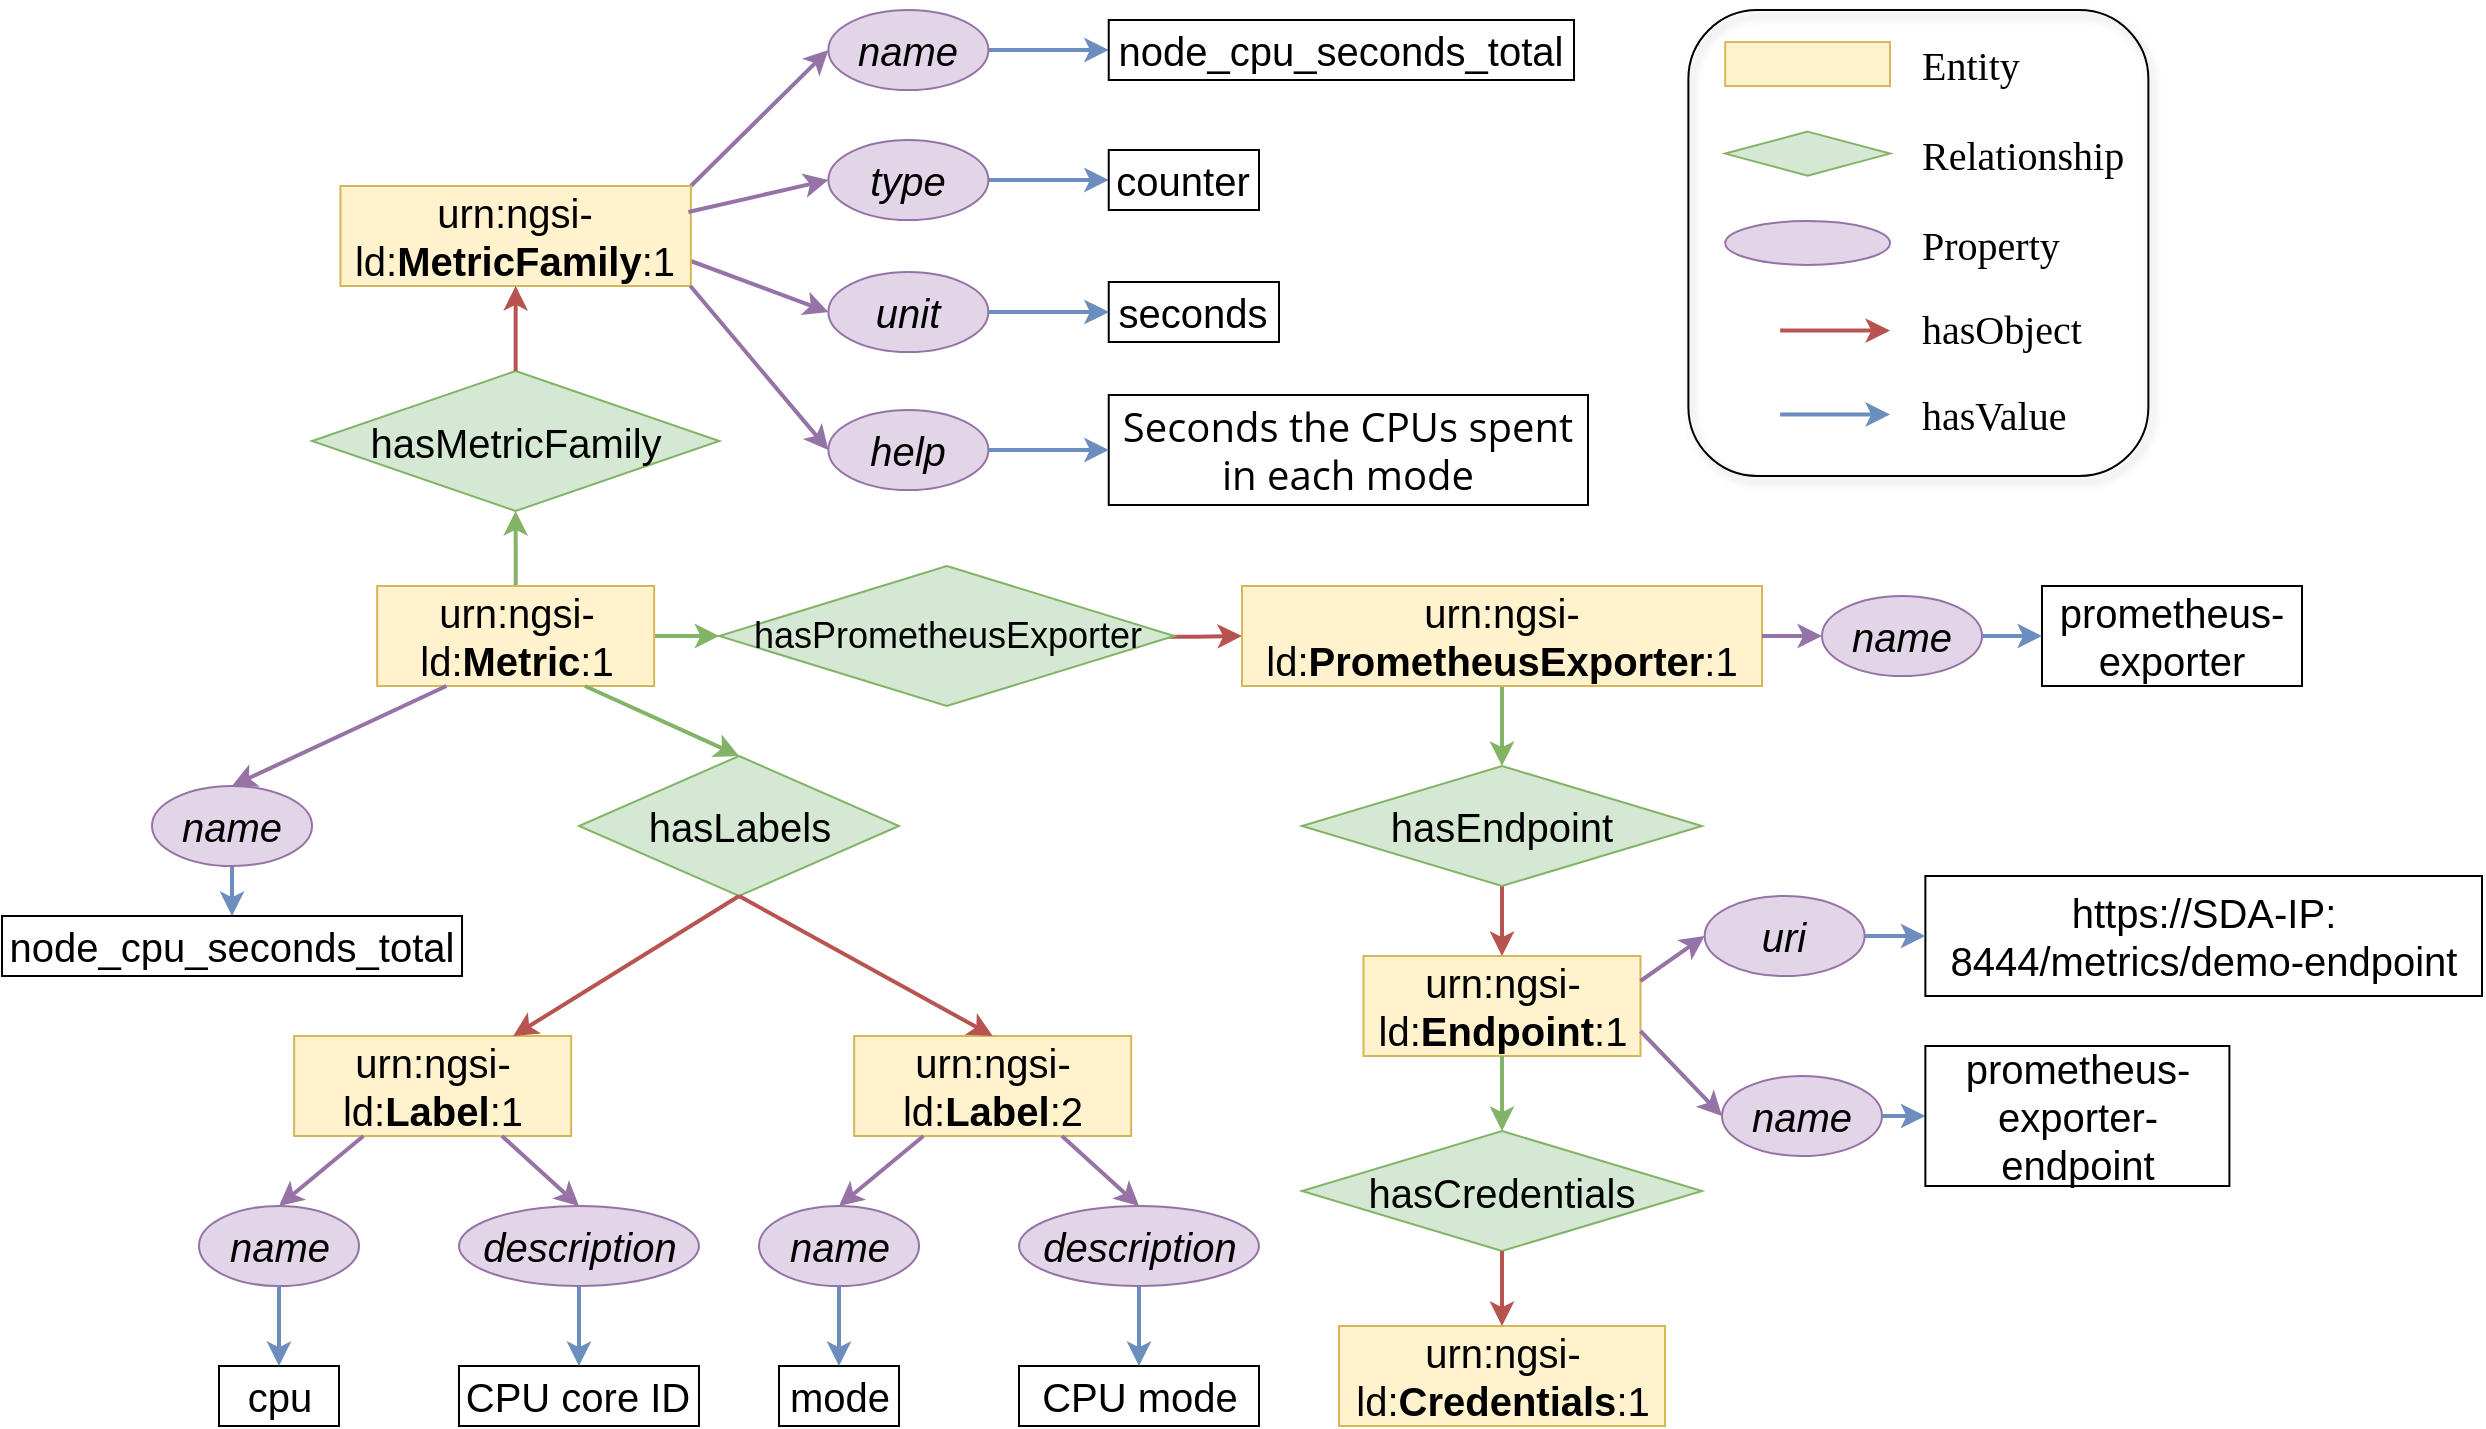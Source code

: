 <mxfile version="15.5.6" type="device" pages="2"><diagram id="dqcNWA7_xttvfzcXZ3k_" name="dataconsumer"><mxGraphModel dx="2115" dy="1514" grid="1" gridSize="10" guides="1" tooltips="1" connect="1" arrows="1" fold="1" page="1" pageScale="1" pageWidth="1169" pageHeight="827" math="0" shadow="0"><root><mxCell id="cymUqdhnuLGoWPRoqhFB-0"/><mxCell id="cymUqdhnuLGoWPRoqhFB-1" parent="cymUqdhnuLGoWPRoqhFB-0"/><mxCell id="06sWlRlzjv7laegnxLzc-0" style="rounded=1;orthogonalLoop=1;jettySize=auto;html=1;exitX=1;exitY=0.75;exitDx=0;exitDy=0;entryX=0;entryY=0.5;entryDx=0;entryDy=0;strokeColor=#9673a6;strokeWidth=2;fillColor=#e1d5e7;fontSize=16;" parent="cymUqdhnuLGoWPRoqhFB-1" source="06sWlRlzjv7laegnxLzc-2" target="06sWlRlzjv7laegnxLzc-15" edge="1"><mxGeometry relative="1" as="geometry"/></mxCell><mxCell id="06sWlRlzjv7laegnxLzc-1" style="rounded=1;orthogonalLoop=1;jettySize=auto;html=1;entryX=0;entryY=0.5;entryDx=0;entryDy=0;strokeColor=#9673a6;strokeWidth=2;fillColor=#e1d5e7;fontSize=16;exitX=1;exitY=0;exitDx=0;exitDy=0;" parent="cymUqdhnuLGoWPRoqhFB-1" source="06sWlRlzjv7laegnxLzc-2" target="06sWlRlzjv7laegnxLzc-18" edge="1"><mxGeometry relative="1" as="geometry"><mxPoint x="-235.81" y="-650" as="sourcePoint"/></mxGeometry></mxCell><mxCell id="06sWlRlzjv7laegnxLzc-2" value="urn:ngsi-ld:&lt;b style=&quot;font-size: 20px;&quot;&gt;MetricFamily&lt;/b&gt;:1" style="whiteSpace=wrap;html=1;align=center;fillColor=#fff2cc;strokeColor=#d6b656;fontSize=20;" parent="cymUqdhnuLGoWPRoqhFB-1" vertex="1"><mxGeometry x="-410.77" y="-620" width="175.19" height="50" as="geometry"/></mxCell><mxCell id="06sWlRlzjv7laegnxLzc-3" value="urn:ngsi-ld:&lt;b style=&quot;font-size: 20px;&quot;&gt;Endpoint&lt;/b&gt;:1" style="whiteSpace=wrap;html=1;align=center;fillColor=#fff2cc;strokeColor=#d6b656;fontSize=20;" parent="cymUqdhnuLGoWPRoqhFB-1" vertex="1"><mxGeometry x="100.75" y="-235" width="138.5" height="50" as="geometry"/></mxCell><mxCell id="06sWlRlzjv7laegnxLzc-4" value="uri" style="ellipse;whiteSpace=wrap;html=1;align=center;fillColor=#e1d5e7;strokeColor=#9673a6;fontStyle=2;fontSize=20;" parent="cymUqdhnuLGoWPRoqhFB-1" vertex="1"><mxGeometry x="271.32" y="-265" width="80" height="40" as="geometry"/></mxCell><mxCell id="06sWlRlzjv7laegnxLzc-5" value="https://SDA-IP:&lt;br&gt;8444/metrics/demo-endpoint" style="html=1;align=center;fontSize=20;whiteSpace=wrap;" parent="cymUqdhnuLGoWPRoqhFB-1" vertex="1"><mxGeometry x="381.69" y="-275" width="278.31" height="60" as="geometry"/></mxCell><mxCell id="06sWlRlzjv7laegnxLzc-6" value="" style="edgeStyle=orthogonalEdgeStyle;rounded=1;orthogonalLoop=1;jettySize=auto;html=1;strokeColor=#b85450;strokeWidth=2;fillColor=#f8cecc;exitX=0.5;exitY=1;exitDx=0;exitDy=0;entryX=0.5;entryY=0;entryDx=0;entryDy=0;entryPerimeter=0;fontSize=16;" parent="cymUqdhnuLGoWPRoqhFB-1" source="06sWlRlzjv7laegnxLzc-24" target="06sWlRlzjv7laegnxLzc-3" edge="1"><mxGeometry relative="1" as="geometry"><mxPoint x="84.76" y="-175" as="sourcePoint"/></mxGeometry></mxCell><mxCell id="06sWlRlzjv7laegnxLzc-7" value="" style="edgeStyle=orthogonalEdgeStyle;rounded=1;orthogonalLoop=1;jettySize=auto;html=1;strokeWidth=2;fillColor=#d5e8d4;fontSize=16;strokeColor=#82B366;" parent="cymUqdhnuLGoWPRoqhFB-1" source="06sWlRlzjv7laegnxLzc-49" target="06sWlRlzjv7laegnxLzc-8" edge="1"><mxGeometry relative="1" as="geometry"/></mxCell><mxCell id="06sWlRlzjv7laegnxLzc-8" value="hasMetricFamily" style="shape=rhombus;perimeter=rhombusPerimeter;whiteSpace=wrap;html=1;align=center;fillColor=#d5e8d4;strokeColor=#82b366;fontSize=20;" parent="cymUqdhnuLGoWPRoqhFB-1" vertex="1"><mxGeometry x="-424.99" y="-527.5" width="203.63" height="70" as="geometry"/></mxCell><mxCell id="06sWlRlzjv7laegnxLzc-9" style="rounded=1;orthogonalLoop=1;jettySize=auto;html=1;entryX=0;entryY=0.5;entryDx=0;entryDy=0;strokeColor=#9673a6;strokeWidth=2;fillColor=#e1d5e7;fontSize=16;" parent="cymUqdhnuLGoWPRoqhFB-1" target="06sWlRlzjv7laegnxLzc-11" edge="1"><mxGeometry relative="1" as="geometry"><mxPoint x="-236.81" y="-607" as="sourcePoint"/></mxGeometry></mxCell><mxCell id="06sWlRlzjv7laegnxLzc-10" value="" style="edgeStyle=orthogonalEdgeStyle;rounded=1;orthogonalLoop=1;jettySize=auto;html=1;strokeColor=#6c8ebf;strokeWidth=2;fillColor=#dae8fc;fontSize=16;" parent="cymUqdhnuLGoWPRoqhFB-1" source="06sWlRlzjv7laegnxLzc-11" target="06sWlRlzjv7laegnxLzc-16" edge="1"><mxGeometry relative="1" as="geometry"/></mxCell><mxCell id="06sWlRlzjv7laegnxLzc-11" value="type" style="ellipse;whiteSpace=wrap;html=1;align=center;fillColor=#e1d5e7;strokeColor=#9673a6;fontStyle=2;fontSize=20;" parent="cymUqdhnuLGoWPRoqhFB-1" vertex="1"><mxGeometry x="-166.81" y="-643" width="80" height="40" as="geometry"/></mxCell><mxCell id="06sWlRlzjv7laegnxLzc-12" style="rounded=1;orthogonalLoop=1;jettySize=auto;html=1;entryX=0;entryY=0.5;entryDx=0;entryDy=0;strokeColor=#9673a6;strokeWidth=2;fillColor=#e1d5e7;fontSize=16;" parent="cymUqdhnuLGoWPRoqhFB-1" target="06sWlRlzjv7laegnxLzc-13" edge="1"><mxGeometry relative="1" as="geometry"><mxPoint x="-235.81" y="-570" as="sourcePoint"/></mxGeometry></mxCell><mxCell id="06sWlRlzjv7laegnxLzc-13" value="help" style="ellipse;whiteSpace=wrap;html=1;align=center;fillColor=#e1d5e7;strokeColor=#9673a6;fontStyle=2;fontSize=20;" parent="cymUqdhnuLGoWPRoqhFB-1" vertex="1"><mxGeometry x="-166.81" y="-508" width="80" height="40" as="geometry"/></mxCell><mxCell id="06sWlRlzjv7laegnxLzc-14" value="" style="edgeStyle=orthogonalEdgeStyle;rounded=0;orthogonalLoop=1;jettySize=auto;html=1;strokeColor=#82B366;" parent="cymUqdhnuLGoWPRoqhFB-1" source="06sWlRlzjv7laegnxLzc-15" target="06sWlRlzjv7laegnxLzc-43" edge="1"><mxGeometry relative="1" as="geometry"/></mxCell><mxCell id="06sWlRlzjv7laegnxLzc-15" value="unit" style="ellipse;whiteSpace=wrap;html=1;align=center;fillColor=#e1d5e7;strokeColor=#9673a6;fontStyle=2;fontSize=20;" parent="cymUqdhnuLGoWPRoqhFB-1" vertex="1"><mxGeometry x="-166.81" y="-577" width="80" height="40" as="geometry"/></mxCell><mxCell id="06sWlRlzjv7laegnxLzc-16" value="counter" style="html=1;align=center;fontSize=20;whiteSpace=wrap;" parent="cymUqdhnuLGoWPRoqhFB-1" vertex="1"><mxGeometry x="-26.63" y="-638" width="75.13" height="30" as="geometry"/></mxCell><mxCell id="06sWlRlzjv7laegnxLzc-17" value="" style="edgeStyle=none;rounded=1;orthogonalLoop=1;jettySize=auto;html=1;strokeColor=#6c8ebf;strokeWidth=2;fillColor=#dae8fc;exitX=1;exitY=0.5;exitDx=0;exitDy=0;entryX=0;entryY=0.5;entryDx=0;entryDy=0;fontSize=16;" parent="cymUqdhnuLGoWPRoqhFB-1" source="06sWlRlzjv7laegnxLzc-18" target="06sWlRlzjv7laegnxLzc-19" edge="1"><mxGeometry relative="1" as="geometry"><mxPoint x="-99.63" y="-728" as="sourcePoint"/><Array as="points"/></mxGeometry></mxCell><mxCell id="06sWlRlzjv7laegnxLzc-18" value="name" style="ellipse;whiteSpace=wrap;html=1;align=center;fillColor=#e1d5e7;strokeColor=#9673a6;fontStyle=2;fontSize=20;" parent="cymUqdhnuLGoWPRoqhFB-1" vertex="1"><mxGeometry x="-166.81" y="-708" width="80" height="40" as="geometry"/></mxCell><mxCell id="06sWlRlzjv7laegnxLzc-19" value="node_cpu_seconds_total" style="html=1;align=center;fontSize=20;whiteSpace=wrap;" parent="cymUqdhnuLGoWPRoqhFB-1" vertex="1"><mxGeometry x="-26.63" y="-703" width="232.63" height="30" as="geometry"/></mxCell><mxCell id="06sWlRlzjv7laegnxLzc-20" value="" style="edgeStyle=orthogonalEdgeStyle;rounded=1;orthogonalLoop=1;jettySize=auto;html=1;endArrow=classic;fontFamily=Helvetica;fontSize=16;strokeColor=#82b366;strokeWidth=2;fillColor=#d5e8d4;exitX=0.5;exitY=1;exitDx=0;exitDy=0;entryX=0.5;entryY=0;entryDx=0;entryDy=0;" parent="cymUqdhnuLGoWPRoqhFB-1" source="06sWlRlzjv7laegnxLzc-21" target="06sWlRlzjv7laegnxLzc-24" edge="1"><mxGeometry relative="1" as="geometry"><mxPoint x="152.82" y="-360" as="sourcePoint"/></mxGeometry></mxCell><mxCell id="06sWlRlzjv7laegnxLzc-21" value="urn:ngsi-ld:&lt;b style=&quot;font-size: 20px&quot;&gt;PrometheusExporter&lt;/b&gt;:1" style="whiteSpace=wrap;html=1;align=center;fillColor=#fff2cc;strokeColor=#d6b656;fontSize=20;" parent="cymUqdhnuLGoWPRoqhFB-1" vertex="1"><mxGeometry x="40" y="-420" width="260" height="50" as="geometry"/></mxCell><mxCell id="06sWlRlzjv7laegnxLzc-22" value="name" style="ellipse;whiteSpace=wrap;html=1;align=center;fillColor=#e1d5e7;strokeColor=#9673a6;fontStyle=2;fontSize=20;" parent="cymUqdhnuLGoWPRoqhFB-1" vertex="1"><mxGeometry x="330.0" y="-415" width="80" height="40" as="geometry"/></mxCell><mxCell id="06sWlRlzjv7laegnxLzc-23" value="" style="edgeStyle=orthogonalEdgeStyle;rounded=1;orthogonalLoop=1;jettySize=auto;html=1;strokeWidth=2;fillColor=#d5e8d4;exitX=1;exitY=0.5;exitDx=0;exitDy=0;entryX=0;entryY=0.5;entryDx=0;entryDy=0;fontSize=16;strokeColor=#B85450;" parent="cymUqdhnuLGoWPRoqhFB-1" target="06sWlRlzjv7laegnxLzc-21" edge="1"><mxGeometry relative="1" as="geometry"><mxPoint x="-26.81" y="-395" as="sourcePoint"/></mxGeometry></mxCell><mxCell id="06sWlRlzjv7laegnxLzc-24" value="hasEndpoint" style="shape=rhombus;perimeter=rhombusPerimeter;whiteSpace=wrap;html=1;align=center;fillColor=#d5e8d4;strokeColor=#82b366;fontSize=20;" parent="cymUqdhnuLGoWPRoqhFB-1" vertex="1"><mxGeometry x="70" y="-330" width="200" height="60" as="geometry"/></mxCell><mxCell id="06sWlRlzjv7laegnxLzc-29" style="rounded=1;orthogonalLoop=1;jettySize=auto;html=1;exitX=1;exitY=0.5;exitDx=0;exitDy=0;strokeColor=#9673a6;strokeWidth=2;fillColor=#e1d5e7;fontSize=16;entryX=0;entryY=0.5;entryDx=0;entryDy=0;" parent="cymUqdhnuLGoWPRoqhFB-1" source="06sWlRlzjv7laegnxLzc-21" target="06sWlRlzjv7laegnxLzc-22" edge="1"><mxGeometry relative="1" as="geometry"><mxPoint x="133.875" y="-365" as="sourcePoint"/><mxPoint x="262.26" y="-420" as="targetPoint"/></mxGeometry></mxCell><mxCell id="06sWlRlzjv7laegnxLzc-30" value="prometheus-exporter" style="html=1;align=center;fontSize=20;whiteSpace=wrap;" parent="cymUqdhnuLGoWPRoqhFB-1" vertex="1"><mxGeometry x="440" y="-420" width="130" height="50" as="geometry"/></mxCell><mxCell id="06sWlRlzjv7laegnxLzc-31" value="" style="edgeStyle=orthogonalEdgeStyle;rounded=1;orthogonalLoop=1;jettySize=auto;html=1;endArrow=classic;fontFamily=Helvetica;fontSize=16;strokeColor=#6c8ebf;strokeWidth=2;fillColor=#dae8fc;exitX=1;exitY=0.5;exitDx=0;exitDy=0;entryX=0;entryY=0.5;entryDx=0;entryDy=0;" parent="cymUqdhnuLGoWPRoqhFB-1" source="06sWlRlzjv7laegnxLzc-22" target="06sWlRlzjv7laegnxLzc-30" edge="1"><mxGeometry relative="1" as="geometry"><mxPoint x="370.26" y="-500" as="sourcePoint"/><mxPoint x="352.26" y="-380" as="targetPoint"/></mxGeometry></mxCell><mxCell id="06sWlRlzjv7laegnxLzc-32" value="name" style="ellipse;whiteSpace=wrap;html=1;align=center;fillColor=#e1d5e7;strokeColor=#9673a6;fontStyle=2;fontSize=20;" parent="cymUqdhnuLGoWPRoqhFB-1" vertex="1"><mxGeometry x="280.0" y="-175" width="80" height="40" as="geometry"/></mxCell><mxCell id="06sWlRlzjv7laegnxLzc-33" value="" style="edgeStyle=orthogonalEdgeStyle;rounded=1;orthogonalLoop=1;jettySize=auto;html=1;endArrow=classic;fontFamily=Helvetica;fontSize=16;strokeColor=#6c8ebf;strokeWidth=2;fillColor=#dae8fc;entryX=0;entryY=0.5;entryDx=0;entryDy=0;exitX=1;exitY=0.5;exitDx=0;exitDy=0;" parent="cymUqdhnuLGoWPRoqhFB-1" source="06sWlRlzjv7laegnxLzc-32" target="06sWlRlzjv7laegnxLzc-34" edge="1"><mxGeometry relative="1" as="geometry"><mxPoint x="326.89" y="-115" as="sourcePoint"/><mxPoint x="171.64" y="-45" as="targetPoint"/></mxGeometry></mxCell><mxCell id="06sWlRlzjv7laegnxLzc-34" value="prometheus-exporter-endpoint" style="html=1;align=center;fontSize=20;whiteSpace=wrap;" parent="cymUqdhnuLGoWPRoqhFB-1" vertex="1"><mxGeometry x="381.69" y="-190" width="152.01" height="70" as="geometry"/></mxCell><mxCell id="06sWlRlzjv7laegnxLzc-35" value="hasCredentials" style="shape=rhombus;perimeter=rhombusPerimeter;whiteSpace=wrap;html=1;align=center;fillColor=#d5e8d4;strokeColor=#82b366;fontSize=20;" parent="cymUqdhnuLGoWPRoqhFB-1" vertex="1"><mxGeometry x="70" y="-147.5" width="200" height="60" as="geometry"/></mxCell><mxCell id="06sWlRlzjv7laegnxLzc-36" value="urn:ngsi-ld:&lt;b style=&quot;font-size: 20px;&quot;&gt;Credentials&lt;/b&gt;:1" style="whiteSpace=wrap;html=1;align=center;fillColor=#fff2cc;strokeColor=#d6b656;fontSize=20;" parent="cymUqdhnuLGoWPRoqhFB-1" vertex="1"><mxGeometry x="88.5" y="-50" width="163" height="50" as="geometry"/></mxCell><mxCell id="06sWlRlzjv7laegnxLzc-37" value="" style="endArrow=classic;html=1;fillColor=#f8cecc;strokeColor=#b85450;strokeWidth=2;exitX=0.5;exitY=1;exitDx=0;exitDy=0;entryX=0.5;entryY=0;entryDx=0;entryDy=0;fontSize=16;" parent="cymUqdhnuLGoWPRoqhFB-1" source="06sWlRlzjv7laegnxLzc-35" target="06sWlRlzjv7laegnxLzc-36" edge="1"><mxGeometry relative="1" as="geometry"><mxPoint x="570.14" y="-5" as="sourcePoint"/><mxPoint x="650.14" y="15" as="targetPoint"/></mxGeometry></mxCell><mxCell id="06sWlRlzjv7laegnxLzc-38" value="" style="edgeStyle=orthogonalEdgeStyle;rounded=1;orthogonalLoop=1;jettySize=auto;html=1;endArrow=classic;fontFamily=Helvetica;fontSize=16;strokeColor=#b85450;strokeWidth=2;fillColor=#f8cecc;entryX=0.5;entryY=1;entryDx=0;entryDy=0;exitX=0.5;exitY=0;exitDx=0;exitDy=0;" parent="cymUqdhnuLGoWPRoqhFB-1" source="06sWlRlzjv7laegnxLzc-8" target="06sWlRlzjv7laegnxLzc-2" edge="1"><mxGeometry relative="1" as="geometry"><mxPoint x="-405.94" y="-360" as="sourcePoint"/><mxPoint x="-369.44" y="-360" as="targetPoint"/></mxGeometry></mxCell><mxCell id="06sWlRlzjv7laegnxLzc-39" style="rounded=1;orthogonalLoop=1;jettySize=auto;html=1;exitX=1;exitY=0.75;exitDx=0;exitDy=0;entryX=0;entryY=0.5;entryDx=0;entryDy=0;strokeColor=#9673a6;strokeWidth=2;fillColor=#e1d5e7;fontSize=16;" parent="cymUqdhnuLGoWPRoqhFB-1" source="06sWlRlzjv7laegnxLzc-3" target="06sWlRlzjv7laegnxLzc-32" edge="1"><mxGeometry relative="1" as="geometry"><mxPoint x="-171.485" y="-135" as="sourcePoint"/><mxPoint x="-199.86" y="-105" as="targetPoint"/></mxGeometry></mxCell><mxCell id="06sWlRlzjv7laegnxLzc-40" style="rounded=1;orthogonalLoop=1;jettySize=auto;html=1;exitX=1;exitY=0.25;exitDx=0;exitDy=0;strokeColor=#9673a6;strokeWidth=2;fillColor=#e1d5e7;entryX=0;entryY=0.5;entryDx=0;entryDy=0;fontSize=16;" parent="cymUqdhnuLGoWPRoqhFB-1" source="06sWlRlzjv7laegnxLzc-3" target="06sWlRlzjv7laegnxLzc-4" edge="1"><mxGeometry relative="1" as="geometry"><mxPoint x="-115.235" y="-135" as="sourcePoint"/><mxPoint x="228.89" y="-115" as="targetPoint"/></mxGeometry></mxCell><mxCell id="06sWlRlzjv7laegnxLzc-41" value="" style="edgeStyle=orthogonalEdgeStyle;rounded=1;orthogonalLoop=1;jettySize=auto;html=1;endArrow=classic;fontFamily=Helvetica;fontSize=16;strokeColor=#82b366;strokeWidth=2;fillColor=#d5e8d4;entryX=0.5;entryY=0;entryDx=0;entryDy=0;exitX=0.5;exitY=1;exitDx=0;exitDy=0;" parent="cymUqdhnuLGoWPRoqhFB-1" source="06sWlRlzjv7laegnxLzc-3" target="06sWlRlzjv7laegnxLzc-35" edge="1"><mxGeometry relative="1" as="geometry"><mxPoint x="540.14" y="165" as="sourcePoint"/><mxPoint x="120.14" y="5" as="targetPoint"/></mxGeometry></mxCell><mxCell id="06sWlRlzjv7laegnxLzc-42" value="" style="edgeStyle=orthogonalEdgeStyle;rounded=1;orthogonalLoop=1;jettySize=auto;html=1;endArrow=classic;fontFamily=Helvetica;fontSize=16;strokeColor=#6c8ebf;strokeWidth=2;fillColor=#dae8fc;exitX=1;exitY=0.5;exitDx=0;exitDy=0;" parent="cymUqdhnuLGoWPRoqhFB-1" source="06sWlRlzjv7laegnxLzc-4" target="06sWlRlzjv7laegnxLzc-5" edge="1"><mxGeometry relative="1" as="geometry"><mxPoint x="105.14" y="-65" as="sourcePoint"/><mxPoint x="105.14" y="-35" as="targetPoint"/></mxGeometry></mxCell><mxCell id="06sWlRlzjv7laegnxLzc-43" value="seconds" style="html=1;align=center;fontSize=20;whiteSpace=wrap;" parent="cymUqdhnuLGoWPRoqhFB-1" vertex="1"><mxGeometry x="-26.63" y="-572" width="85.13" height="30" as="geometry"/></mxCell><mxCell id="06sWlRlzjv7laegnxLzc-44" value="" style="edgeStyle=orthogonalEdgeStyle;rounded=1;orthogonalLoop=1;jettySize=auto;html=1;strokeColor=#6c8ebf;strokeWidth=2;fillColor=#dae8fc;exitX=1;exitY=0.5;exitDx=0;exitDy=0;entryX=0;entryY=0.5;entryDx=0;entryDy=0;fontSize=16;" parent="cymUqdhnuLGoWPRoqhFB-1" source="06sWlRlzjv7laegnxLzc-15" target="06sWlRlzjv7laegnxLzc-43" edge="1"><mxGeometry relative="1" as="geometry"><mxPoint x="-101.63" y="-613.0" as="sourcePoint"/><mxPoint x="-59.63" y="-613.0" as="targetPoint"/></mxGeometry></mxCell><mxCell id="06sWlRlzjv7laegnxLzc-45" value="&lt;font face=&quot;open sans, helvetica neue, helvetica, sans-serif&quot; style=&quot;font-size: 20px&quot;&gt;&lt;span style=&quot;font-size: 20px&quot;&gt;Seconds the CPUs spent &lt;br&gt;in each mode&lt;/span&gt;&lt;/font&gt;" style="html=1;align=center;fontSize=20;whiteSpace=wrap;" parent="cymUqdhnuLGoWPRoqhFB-1" vertex="1"><mxGeometry x="-26.63" y="-515.5" width="239.63" height="55" as="geometry"/></mxCell><mxCell id="06sWlRlzjv7laegnxLzc-46" value="" style="edgeStyle=orthogonalEdgeStyle;rounded=1;orthogonalLoop=1;jettySize=auto;html=1;strokeColor=#6c8ebf;strokeWidth=2;fillColor=#dae8fc;exitX=1;exitY=0.5;exitDx=0;exitDy=0;entryX=0;entryY=0.5;entryDx=0;entryDy=0;fontSize=16;" parent="cymUqdhnuLGoWPRoqhFB-1" source="06sWlRlzjv7laegnxLzc-13" target="06sWlRlzjv7laegnxLzc-45" edge="1"><mxGeometry relative="1" as="geometry"><mxPoint x="-101.63" y="-542" as="sourcePoint"/><mxPoint x="-81.13" y="-458" as="targetPoint"/></mxGeometry></mxCell><mxCell id="06sWlRlzjv7laegnxLzc-47" style="edgeStyle=orthogonalEdgeStyle;rounded=1;orthogonalLoop=1;jettySize=auto;html=1;exitX=1;exitY=0.5;exitDx=0;exitDy=0;entryX=0;entryY=0.5;entryDx=0;entryDy=0;strokeWidth=2;fillColor=#f8cecc;fontSize=16;strokeColor=#82B366;" parent="cymUqdhnuLGoWPRoqhFB-1" source="06sWlRlzjv7laegnxLzc-49" target="06sWlRlzjv7laegnxLzc-50" edge="1"><mxGeometry relative="1" as="geometry"/></mxCell><mxCell id="06sWlRlzjv7laegnxLzc-49" value="urn:ngsi-ld:&lt;b style=&quot;font-size: 20px;&quot;&gt;Metric&lt;/b&gt;:1" style="whiteSpace=wrap;html=1;align=center;fillColor=#fff2cc;strokeColor=#d6b656;fontSize=20;" parent="cymUqdhnuLGoWPRoqhFB-1" vertex="1"><mxGeometry x="-392.43" y="-420" width="138.5" height="50" as="geometry"/></mxCell><mxCell id="06sWlRlzjv7laegnxLzc-50" value="hasPrometheusExporter" style="shape=rhombus;perimeter=rhombusPerimeter;whiteSpace=wrap;html=1;align=center;fillColor=#d5e8d4;strokeColor=#82b366;fontSize=18;" parent="cymUqdhnuLGoWPRoqhFB-1" vertex="1"><mxGeometry x="-221.36" y="-430" width="227.56" height="70" as="geometry"/></mxCell><mxCell id="06sWlRlzjv7laegnxLzc-51" style="rounded=1;orthogonalLoop=1;jettySize=auto;html=1;exitX=0.25;exitY=1;exitDx=0;exitDy=0;entryX=0.5;entryY=0;entryDx=0;entryDy=0;strokeColor=#9673a6;strokeWidth=2;fillColor=#e1d5e7;fontSize=16;" parent="cymUqdhnuLGoWPRoqhFB-1" source="06sWlRlzjv7laegnxLzc-49" target="06sWlRlzjv7laegnxLzc-53" edge="1"><mxGeometry relative="1" as="geometry"/></mxCell><mxCell id="06sWlRlzjv7laegnxLzc-52" style="edgeStyle=none;rounded=1;orthogonalLoop=1;jettySize=auto;html=1;exitX=0.5;exitY=1;exitDx=0;exitDy=0;entryX=0.5;entryY=0;entryDx=0;entryDy=0;strokeColor=#6c8ebf;strokeWidth=2;fillColor=#dae8fc;fontSize=16;" parent="cymUqdhnuLGoWPRoqhFB-1" source="06sWlRlzjv7laegnxLzc-53" target="06sWlRlzjv7laegnxLzc-56" edge="1"><mxGeometry relative="1" as="geometry"/></mxCell><mxCell id="06sWlRlzjv7laegnxLzc-53" value="name" style="ellipse;whiteSpace=wrap;html=1;align=center;fillColor=#e1d5e7;strokeColor=#9673a6;fontStyle=2;fontSize=20;" parent="cymUqdhnuLGoWPRoqhFB-1" vertex="1"><mxGeometry x="-504.99" y="-320" width="80" height="40" as="geometry"/></mxCell><mxCell id="06sWlRlzjv7laegnxLzc-56" value="node_cpu_seconds_total" style="html=1;align=center;fontSize=20;whiteSpace=wrap;" parent="cymUqdhnuLGoWPRoqhFB-1" vertex="1"><mxGeometry x="-579.99" y="-255" width="230" height="30" as="geometry"/></mxCell><mxCell id="06sWlRlzjv7laegnxLzc-58" value="" style="group" parent="cymUqdhnuLGoWPRoqhFB-1" vertex="1" connectable="0"><mxGeometry x="263.19" y="-708" width="230" height="233" as="geometry"/></mxCell><mxCell id="06sWlRlzjv7laegnxLzc-59" value="" style="rounded=1;whiteSpace=wrap;html=1;fillColor=none;glass=0;shadow=1;sketch=0;container=0;fontSize=16;" parent="06sWlRlzjv7laegnxLzc-58" vertex="1"><mxGeometry width="230" height="233" as="geometry"/></mxCell><mxCell id="06sWlRlzjv7laegnxLzc-60" value="hasObject" style="text;html=1;strokeColor=none;fillColor=none;align=left;verticalAlign=middle;whiteSpace=wrap;rounded=0;labelBorderColor=none;fontSize=20;fontFamily=Tahoma;" parent="06sWlRlzjv7laegnxLzc-58" vertex="1"><mxGeometry x="114.554" y="151.308" width="96.136" height="15.957" as="geometry"/></mxCell><mxCell id="06sWlRlzjv7laegnxLzc-61" value="hasValue" style="text;html=1;strokeColor=none;fillColor=none;align=left;verticalAlign=middle;whiteSpace=wrap;rounded=0;labelBorderColor=none;fontSize=20;fontFamily=Tahoma;" parent="06sWlRlzjv7laegnxLzc-58" vertex="1"><mxGeometry x="114.554" y="194.349" width="96.136" height="15.957" as="geometry"/></mxCell><mxCell id="06sWlRlzjv7laegnxLzc-62" value="Relationship" style="text;html=1;strokeColor=none;fillColor=none;align=left;verticalAlign=middle;whiteSpace=wrap;rounded=0;labelBorderColor=none;fontSize=20;fontFamily=Tahoma;" parent="06sWlRlzjv7laegnxLzc-58" vertex="1"><mxGeometry x="114.549" y="63.832" width="96.136" height="15.957" as="geometry"/></mxCell><mxCell id="06sWlRlzjv7laegnxLzc-63" value="Entity" style="text;html=1;strokeColor=none;fillColor=none;align=left;verticalAlign=middle;whiteSpace=wrap;rounded=0;labelBorderColor=none;fontSize=20;fontFamily=Tahoma;" parent="06sWlRlzjv7laegnxLzc-58" vertex="1"><mxGeometry x="114.549" y="19.047" width="96.136" height="15.957" as="geometry"/></mxCell><mxCell id="06sWlRlzjv7laegnxLzc-64" value="" style="whiteSpace=wrap;html=1;align=center;fillColor=#fff2cc;strokeColor=#d6b656;labelBorderColor=none;fontSize=16;" parent="06sWlRlzjv7laegnxLzc-58" vertex="1"><mxGeometry x="18.414" y="16.03" width="82.402" height="22" as="geometry"/></mxCell><mxCell id="06sWlRlzjv7laegnxLzc-65" value="" style="shape=rhombus;perimeter=rhombusPerimeter;whiteSpace=wrap;html=1;align=center;fillColor=#d5e8d4;strokeColor=#82b366;labelBorderColor=none;fontSize=16;" parent="06sWlRlzjv7laegnxLzc-58" vertex="1"><mxGeometry x="18.414" y="60.81" width="82.402" height="22" as="geometry"/></mxCell><mxCell id="06sWlRlzjv7laegnxLzc-66" value="" style="ellipse;whiteSpace=wrap;html=1;align=center;fillColor=#e1d5e7;strokeColor=#9673a6;fontStyle=2;labelBorderColor=none;fontSize=16;" parent="06sWlRlzjv7laegnxLzc-58" vertex="1"><mxGeometry x="18.414" y="105.5" width="82.402" height="22" as="geometry"/></mxCell><mxCell id="06sWlRlzjv7laegnxLzc-67" value="Property" style="text;html=1;strokeColor=none;fillColor=none;align=left;verticalAlign=middle;whiteSpace=wrap;rounded=0;labelBorderColor=none;fontSize=20;fontFamily=Tahoma;" parent="06sWlRlzjv7laegnxLzc-58" vertex="1"><mxGeometry x="114.549" y="108.526" width="96.136" height="15.957" as="geometry"/></mxCell><mxCell id="06sWlRlzjv7laegnxLzc-68" value="" style="endArrow=classic;html=1;fillColor=#f8cecc;strokeColor=#b85450;strokeWidth=2;labelBorderColor=none;fontSize=16;" parent="06sWlRlzjv7laegnxLzc-58" edge="1"><mxGeometry x="-202.7" y="130.62" as="geometry"><mxPoint x="45.879" y="160.309" as="sourcePoint"/><mxPoint x="100.814" y="160.309" as="targetPoint"/></mxGeometry></mxCell><mxCell id="06sWlRlzjv7laegnxLzc-69" value="" style="endArrow=classic;html=1;fillColor=#dae8fc;strokeColor=#6c8ebf;strokeWidth=2;labelBorderColor=none;fontSize=16;" parent="06sWlRlzjv7laegnxLzc-58" edge="1"><mxGeometry x="-202.7" y="127.88" as="geometry"><mxPoint x="45.879" y="202.269" as="sourcePoint"/><mxPoint x="100.814" y="202.269" as="targetPoint"/></mxGeometry></mxCell><mxCell id="3g7F4bG6VdhMEo7OENoF-0" value="urn:ngsi-ld:&lt;b&gt;Label&lt;/b&gt;:1" style="whiteSpace=wrap;html=1;align=center;fillColor=#fff2cc;strokeColor=#d6b656;fontSize=20;" parent="cymUqdhnuLGoWPRoqhFB-1" vertex="1"><mxGeometry x="-433.93" y="-195" width="138.5" height="50" as="geometry"/></mxCell><mxCell id="3g7F4bG6VdhMEo7OENoF-1" value="name" style="ellipse;whiteSpace=wrap;html=1;align=center;fillColor=#e1d5e7;strokeColor=#9673a6;fontStyle=2;fontSize=20;" parent="cymUqdhnuLGoWPRoqhFB-1" vertex="1"><mxGeometry x="-481.5" y="-110" width="80" height="40" as="geometry"/></mxCell><mxCell id="3g7F4bG6VdhMEo7OENoF-2" value="cpu" style="html=1;align=center;fontSize=20;whiteSpace=wrap;" parent="cymUqdhnuLGoWPRoqhFB-1" vertex="1"><mxGeometry x="-471.5" y="-30" width="60" height="30" as="geometry"/></mxCell><mxCell id="3g7F4bG6VdhMEo7OENoF-3" value="CPU core ID" style="html=1;align=center;fontSize=20;whiteSpace=wrap;" parent="cymUqdhnuLGoWPRoqhFB-1" vertex="1"><mxGeometry x="-351.51" y="-30" width="120" height="30" as="geometry"/></mxCell><mxCell id="3g7F4bG6VdhMEo7OENoF-5" value="hasLabels" style="shape=rhombus;perimeter=rhombusPerimeter;whiteSpace=wrap;html=1;align=center;fillColor=#d5e8d4;strokeColor=#82b366;fontSize=20;" parent="cymUqdhnuLGoWPRoqhFB-1" vertex="1"><mxGeometry x="-291.48" y="-335" width="159.99" height="70" as="geometry"/></mxCell><mxCell id="3g7F4bG6VdhMEo7OENoF-6" value="" style="rounded=1;orthogonalLoop=1;jettySize=auto;html=1;strokeWidth=2;fillColor=#d5e8d4;fontSize=16;strokeColor=#82B366;exitX=0.75;exitY=1;exitDx=0;exitDy=0;entryX=0.5;entryY=0;entryDx=0;entryDy=0;" parent="cymUqdhnuLGoWPRoqhFB-1" source="06sWlRlzjv7laegnxLzc-49" target="3g7F4bG6VdhMEo7OENoF-5" edge="1"><mxGeometry relative="1" as="geometry"><mxPoint x="-313.1" y="-410" as="sourcePoint"/><mxPoint x="-313.2" y="-447.509" as="targetPoint"/></mxGeometry></mxCell><mxCell id="3g7F4bG6VdhMEo7OENoF-7" value="description" style="ellipse;whiteSpace=wrap;html=1;align=center;fillColor=#e1d5e7;strokeColor=#9673a6;fontStyle=2;fontSize=20;" parent="cymUqdhnuLGoWPRoqhFB-1" vertex="1"><mxGeometry x="-351.5" y="-110" width="119.99" height="40" as="geometry"/></mxCell><mxCell id="3g7F4bG6VdhMEo7OENoF-8" style="rounded=1;orthogonalLoop=1;jettySize=auto;html=1;exitX=0.25;exitY=1;exitDx=0;exitDy=0;entryX=0.5;entryY=0;entryDx=0;entryDy=0;strokeColor=#9673a6;strokeWidth=2;fillColor=#e1d5e7;fontSize=16;" parent="cymUqdhnuLGoWPRoqhFB-1" source="3g7F4bG6VdhMEo7OENoF-0" target="3g7F4bG6VdhMEo7OENoF-1" edge="1"><mxGeometry relative="1" as="geometry"><mxPoint x="-389.305" y="-370" as="sourcePoint"/><mxPoint x="-496.49" y="-335" as="targetPoint"/></mxGeometry></mxCell><mxCell id="3g7F4bG6VdhMEo7OENoF-9" style="rounded=1;orthogonalLoop=1;jettySize=auto;html=1;exitX=0.75;exitY=1;exitDx=0;exitDy=0;entryX=0.5;entryY=0;entryDx=0;entryDy=0;strokeColor=#9673a6;strokeWidth=2;fillColor=#e1d5e7;fontSize=16;" parent="cymUqdhnuLGoWPRoqhFB-1" source="3g7F4bG6VdhMEo7OENoF-0" target="3g7F4bG6VdhMEo7OENoF-7" edge="1"><mxGeometry relative="1" as="geometry"><mxPoint x="-389.305" y="-135" as="sourcePoint"/><mxPoint x="-471.5" y="-100" as="targetPoint"/></mxGeometry></mxCell><mxCell id="3g7F4bG6VdhMEo7OENoF-10" style="edgeStyle=none;rounded=1;orthogonalLoop=1;jettySize=auto;html=1;exitX=0.5;exitY=1;exitDx=0;exitDy=0;entryX=0.5;entryY=0;entryDx=0;entryDy=0;strokeColor=#6c8ebf;strokeWidth=2;fillColor=#dae8fc;fontSize=16;" parent="cymUqdhnuLGoWPRoqhFB-1" source="3g7F4bG6VdhMEo7OENoF-1" target="3g7F4bG6VdhMEo7OENoF-2" edge="1"><mxGeometry relative="1" as="geometry"><mxPoint x="-496.49" y="-295" as="sourcePoint"/><mxPoint x="-496.49" y="-265" as="targetPoint"/></mxGeometry></mxCell><mxCell id="3g7F4bG6VdhMEo7OENoF-11" style="edgeStyle=none;rounded=1;orthogonalLoop=1;jettySize=auto;html=1;exitX=0.5;exitY=1;exitDx=0;exitDy=0;strokeColor=#6c8ebf;strokeWidth=2;fillColor=#dae8fc;fontSize=16;" parent="cymUqdhnuLGoWPRoqhFB-1" source="3g7F4bG6VdhMEo7OENoF-7" target="3g7F4bG6VdhMEo7OENoF-3" edge="1"><mxGeometry relative="1" as="geometry"><mxPoint x="-431.5" y="-60" as="sourcePoint"/><mxPoint x="-431.5" y="-20" as="targetPoint"/></mxGeometry></mxCell><mxCell id="3g7F4bG6VdhMEo7OENoF-12" value="urn:ngsi-ld:&lt;b&gt;Label&lt;/b&gt;:2" style="whiteSpace=wrap;html=1;align=center;fillColor=#fff2cc;strokeColor=#d6b656;fontSize=20;" parent="cymUqdhnuLGoWPRoqhFB-1" vertex="1"><mxGeometry x="-153.92" y="-195" width="138.5" height="50" as="geometry"/></mxCell><mxCell id="3g7F4bG6VdhMEo7OENoF-13" value="name" style="ellipse;whiteSpace=wrap;html=1;align=center;fillColor=#e1d5e7;strokeColor=#9673a6;fontStyle=2;fontSize=20;" parent="cymUqdhnuLGoWPRoqhFB-1" vertex="1"><mxGeometry x="-201.49" y="-110" width="80" height="40" as="geometry"/></mxCell><mxCell id="3g7F4bG6VdhMEo7OENoF-14" value="mode" style="html=1;align=center;fontSize=20;whiteSpace=wrap;" parent="cymUqdhnuLGoWPRoqhFB-1" vertex="1"><mxGeometry x="-191.49" y="-30" width="60" height="30" as="geometry"/></mxCell><mxCell id="3g7F4bG6VdhMEo7OENoF-15" value="CPU mode" style="html=1;align=center;fontSize=20;whiteSpace=wrap;" parent="cymUqdhnuLGoWPRoqhFB-1" vertex="1"><mxGeometry x="-71.5" y="-30" width="120" height="30" as="geometry"/></mxCell><mxCell id="3g7F4bG6VdhMEo7OENoF-16" value="description" style="ellipse;whiteSpace=wrap;html=1;align=center;fillColor=#e1d5e7;strokeColor=#9673a6;fontStyle=2;fontSize=20;" parent="cymUqdhnuLGoWPRoqhFB-1" vertex="1"><mxGeometry x="-71.49" y="-110" width="119.99" height="40" as="geometry"/></mxCell><mxCell id="3g7F4bG6VdhMEo7OENoF-17" style="rounded=1;orthogonalLoop=1;jettySize=auto;html=1;exitX=0.25;exitY=1;exitDx=0;exitDy=0;entryX=0.5;entryY=0;entryDx=0;entryDy=0;strokeColor=#9673a6;strokeWidth=2;fillColor=#e1d5e7;fontSize=16;" parent="cymUqdhnuLGoWPRoqhFB-1" source="3g7F4bG6VdhMEo7OENoF-12" target="3g7F4bG6VdhMEo7OENoF-13" edge="1"><mxGeometry relative="1" as="geometry"><mxPoint x="-109.295" y="-370" as="sourcePoint"/><mxPoint x="-216.48" y="-335" as="targetPoint"/></mxGeometry></mxCell><mxCell id="3g7F4bG6VdhMEo7OENoF-18" style="rounded=1;orthogonalLoop=1;jettySize=auto;html=1;exitX=0.75;exitY=1;exitDx=0;exitDy=0;entryX=0.5;entryY=0;entryDx=0;entryDy=0;strokeColor=#9673a6;strokeWidth=2;fillColor=#e1d5e7;fontSize=16;" parent="cymUqdhnuLGoWPRoqhFB-1" source="3g7F4bG6VdhMEo7OENoF-12" target="3g7F4bG6VdhMEo7OENoF-16" edge="1"><mxGeometry relative="1" as="geometry"><mxPoint x="-109.295" y="-135" as="sourcePoint"/><mxPoint x="-191.49" y="-100" as="targetPoint"/></mxGeometry></mxCell><mxCell id="3g7F4bG6VdhMEo7OENoF-19" style="edgeStyle=none;rounded=1;orthogonalLoop=1;jettySize=auto;html=1;exitX=0.5;exitY=1;exitDx=0;exitDy=0;entryX=0.5;entryY=0;entryDx=0;entryDy=0;strokeColor=#6c8ebf;strokeWidth=2;fillColor=#dae8fc;fontSize=16;" parent="cymUqdhnuLGoWPRoqhFB-1" source="3g7F4bG6VdhMEo7OENoF-13" target="3g7F4bG6VdhMEo7OENoF-14" edge="1"><mxGeometry relative="1" as="geometry"><mxPoint x="-216.48" y="-295" as="sourcePoint"/><mxPoint x="-216.48" y="-265" as="targetPoint"/></mxGeometry></mxCell><mxCell id="3g7F4bG6VdhMEo7OENoF-20" style="edgeStyle=none;rounded=1;orthogonalLoop=1;jettySize=auto;html=1;exitX=0.5;exitY=1;exitDx=0;exitDy=0;strokeColor=#6c8ebf;strokeWidth=2;fillColor=#dae8fc;fontSize=16;" parent="cymUqdhnuLGoWPRoqhFB-1" source="3g7F4bG6VdhMEo7OENoF-16" target="3g7F4bG6VdhMEo7OENoF-15" edge="1"><mxGeometry relative="1" as="geometry"><mxPoint x="-151.49" y="-60" as="sourcePoint"/><mxPoint x="-151.49" y="-20" as="targetPoint"/></mxGeometry></mxCell><mxCell id="3g7F4bG6VdhMEo7OENoF-21" value="" style="rounded=1;orthogonalLoop=1;jettySize=auto;html=1;endArrow=classic;fontFamily=Helvetica;fontSize=16;strokeColor=#b85450;strokeWidth=2;fillColor=#f8cecc;exitX=0.5;exitY=1;exitDx=0;exitDy=0;" parent="cymUqdhnuLGoWPRoqhFB-1" source="3g7F4bG6VdhMEo7OENoF-5" target="3g7F4bG6VdhMEo7OENoF-0" edge="1"><mxGeometry relative="1" as="geometry"><mxPoint x="-313.175" y="-517.5" as="sourcePoint"/><mxPoint x="-313.175" y="-560" as="targetPoint"/></mxGeometry></mxCell><mxCell id="3g7F4bG6VdhMEo7OENoF-22" value="" style="rounded=1;orthogonalLoop=1;jettySize=auto;html=1;endArrow=classic;fontFamily=Helvetica;fontSize=16;strokeColor=#b85450;strokeWidth=2;fillColor=#f8cecc;exitX=0.5;exitY=1;exitDx=0;exitDy=0;entryX=0.5;entryY=0;entryDx=0;entryDy=0;" parent="cymUqdhnuLGoWPRoqhFB-1" source="3g7F4bG6VdhMEo7OENoF-5" target="3g7F4bG6VdhMEo7OENoF-12" edge="1"><mxGeometry relative="1" as="geometry"><mxPoint x="-198.185" y="-270" as="sourcePoint"/><mxPoint x="-359.56" y="-150" as="targetPoint"/></mxGeometry></mxCell></root></mxGraphModel></diagram><diagram id="yNuOnYUazscfcxKEj-cb" name="MetricTargetExporter"><mxGraphModel dx="3592" dy="3460" grid="1" gridSize="10" guides="1" tooltips="1" connect="1" arrows="1" fold="1" page="1" pageScale="1" pageWidth="850" pageHeight="1100" math="0" shadow="0"><root><mxCell id="o2UNvFO5NPqeBOWtpYiq-0"/><mxCell id="o2UNvFO5NPqeBOWtpYiq-1" parent="o2UNvFO5NPqeBOWtpYiq-0"/><mxCell id="gExZPr3keg9fEMX_RjZW-50" value="" style="group" parent="o2UNvFO5NPqeBOWtpYiq-1" vertex="1" connectable="0"><mxGeometry x="-1376.49" y="-1440" width="230" height="233" as="geometry"/></mxCell><mxCell id="gExZPr3keg9fEMX_RjZW-51" value="" style="rounded=1;whiteSpace=wrap;html=1;fillColor=none;glass=0;shadow=1;sketch=0;container=0;fontSize=16;" parent="gExZPr3keg9fEMX_RjZW-50" vertex="1"><mxGeometry width="230" height="233" as="geometry"/></mxCell><mxCell id="gExZPr3keg9fEMX_RjZW-52" value="hasObject" style="text;html=1;strokeColor=none;fillColor=none;align=left;verticalAlign=middle;whiteSpace=wrap;rounded=0;labelBorderColor=none;fontSize=20;fontFamily=Tahoma;" parent="gExZPr3keg9fEMX_RjZW-50" vertex="1"><mxGeometry x="114.554" y="151.308" width="96.136" height="15.957" as="geometry"/></mxCell><mxCell id="gExZPr3keg9fEMX_RjZW-53" value="hasValue" style="text;html=1;strokeColor=none;fillColor=none;align=left;verticalAlign=middle;whiteSpace=wrap;rounded=0;labelBorderColor=none;fontSize=20;fontFamily=Tahoma;" parent="gExZPr3keg9fEMX_RjZW-50" vertex="1"><mxGeometry x="114.554" y="194.349" width="96.136" height="15.957" as="geometry"/></mxCell><mxCell id="gExZPr3keg9fEMX_RjZW-54" value="Relationship" style="text;html=1;strokeColor=none;fillColor=none;align=left;verticalAlign=middle;whiteSpace=wrap;rounded=0;labelBorderColor=none;fontSize=20;fontFamily=Tahoma;" parent="gExZPr3keg9fEMX_RjZW-50" vertex="1"><mxGeometry x="114.549" y="63.832" width="96.136" height="15.957" as="geometry"/></mxCell><mxCell id="gExZPr3keg9fEMX_RjZW-55" value="Entity" style="text;html=1;strokeColor=none;fillColor=none;align=left;verticalAlign=middle;whiteSpace=wrap;rounded=0;labelBorderColor=none;fontSize=20;fontFamily=Tahoma;" parent="gExZPr3keg9fEMX_RjZW-50" vertex="1"><mxGeometry x="114.549" y="19.047" width="96.136" height="15.957" as="geometry"/></mxCell><mxCell id="gExZPr3keg9fEMX_RjZW-56" value="" style="whiteSpace=wrap;html=1;align=center;fillColor=#fff2cc;strokeColor=#d6b656;labelBorderColor=none;fontSize=16;" parent="gExZPr3keg9fEMX_RjZW-50" vertex="1"><mxGeometry x="18.414" y="16.03" width="82.402" height="22" as="geometry"/></mxCell><mxCell id="gExZPr3keg9fEMX_RjZW-57" value="" style="shape=rhombus;perimeter=rhombusPerimeter;whiteSpace=wrap;html=1;align=center;fillColor=#d5e8d4;strokeColor=#82b366;labelBorderColor=none;fontSize=16;" parent="gExZPr3keg9fEMX_RjZW-50" vertex="1"><mxGeometry x="18.414" y="60.81" width="82.402" height="22" as="geometry"/></mxCell><mxCell id="gExZPr3keg9fEMX_RjZW-58" value="" style="ellipse;whiteSpace=wrap;html=1;align=center;fillColor=#e1d5e7;strokeColor=#9673a6;fontStyle=2;labelBorderColor=none;fontSize=16;" parent="gExZPr3keg9fEMX_RjZW-50" vertex="1"><mxGeometry x="18.414" y="105.5" width="82.402" height="22" as="geometry"/></mxCell><mxCell id="gExZPr3keg9fEMX_RjZW-59" value="Property" style="text;html=1;strokeColor=none;fillColor=none;align=left;verticalAlign=middle;whiteSpace=wrap;rounded=0;labelBorderColor=none;fontSize=20;fontFamily=Tahoma;" parent="gExZPr3keg9fEMX_RjZW-50" vertex="1"><mxGeometry x="114.549" y="108.526" width="96.136" height="15.957" as="geometry"/></mxCell><mxCell id="gExZPr3keg9fEMX_RjZW-60" value="" style="endArrow=classic;html=1;fillColor=#f8cecc;strokeColor=#b85450;strokeWidth=2;labelBorderColor=none;fontSize=16;" parent="gExZPr3keg9fEMX_RjZW-50" edge="1"><mxGeometry x="-202.7" y="130.62" as="geometry"><mxPoint x="45.879" y="160.309" as="sourcePoint"/><mxPoint x="100.814" y="160.309" as="targetPoint"/></mxGeometry></mxCell><mxCell id="gExZPr3keg9fEMX_RjZW-61" value="" style="endArrow=classic;html=1;fillColor=#dae8fc;strokeColor=#6c8ebf;strokeWidth=2;labelBorderColor=none;fontSize=16;" parent="gExZPr3keg9fEMX_RjZW-50" edge="1"><mxGeometry x="-202.7" y="127.88" as="geometry"><mxPoint x="45.879" y="202.269" as="sourcePoint"/><mxPoint x="100.814" y="202.269" as="targetPoint"/></mxGeometry></mxCell><mxCell id="-QuCmUaWvVjhu3YG080x-1" style="edgeStyle=none;rounded=1;orthogonalLoop=1;jettySize=auto;html=1;exitX=0.75;exitY=1;exitDx=0;exitDy=0;entryX=0.5;entryY=0;entryDx=0;entryDy=0;fontSize=16;strokeColor=#82B366;strokeWidth=2;fillColor=#f8cecc;" parent="o2UNvFO5NPqeBOWtpYiq-1" source="-QuCmUaWvVjhu3YG080x-2" target="9JHpwU8nsJa-ELEoNovd-8" edge="1"><mxGeometry relative="1" as="geometry"><mxPoint x="-285" y="-996.5" as="targetPoint"/></mxGeometry></mxCell><mxCell id="9JHpwU8nsJa-ELEoNovd-6" style="edgeStyle=orthogonalEdgeStyle;rounded=1;orthogonalLoop=1;jettySize=auto;html=1;exitX=0.25;exitY=1;exitDx=0;exitDy=0;entryX=1;entryY=0.5;entryDx=0;entryDy=0;fontSize=16;strokeColor=#82B366;strokeWidth=2;fillColor=#f8cecc;" parent="o2UNvFO5NPqeBOWtpYiq-1" source="-QuCmUaWvVjhu3YG080x-2" target="9JHpwU8nsJa-ELEoNovd-5" edge="1"><mxGeometry relative="1" as="geometry"><Array as="points"><mxPoint x="-362" y="-879"/></Array></mxGeometry></mxCell><mxCell id="oy2jA_CaesmM1Qk8bFDF-10" value="" style="edgeStyle=orthogonalEdgeStyle;rounded=1;orthogonalLoop=1;jettySize=auto;html=1;fontSize=16;strokeColor=#82B366;strokeWidth=2;fillColor=#f8cecc;" parent="o2UNvFO5NPqeBOWtpYiq-1" source="-QuCmUaWvVjhu3YG080x-2" target="oy2jA_CaesmM1Qk8bFDF-9" edge="1"><mxGeometry relative="1" as="geometry"/></mxCell><mxCell id="-QuCmUaWvVjhu3YG080x-2" value="&lt;span style=&quot;font-size: 20px;&quot;&gt;urn:ngsi-ld:&lt;/span&gt;&lt;b style=&quot;font-size: 20px;&quot;&gt;Task&lt;/b&gt;&lt;span style=&quot;font-size: 20px;&quot;&gt;:51154456-9834-4eea-947e-d6754b73e48e&lt;/span&gt;" style="whiteSpace=wrap;html=1;align=center;fillColor=#fff2cc;strokeColor=#d6b656;fontSize=20;" parent="o2UNvFO5NPqeBOWtpYiq-1" vertex="1"><mxGeometry x="-440" y="-1078" width="310" height="59" as="geometry"/></mxCell><mxCell id="-QuCmUaWvVjhu3YG080x-3" style="edgeStyle=none;rounded=1;orthogonalLoop=1;jettySize=auto;html=1;exitX=1;exitY=0.25;exitDx=0;exitDy=0;entryX=0;entryY=0.5;entryDx=0;entryDy=0;fontSize=11;strokeColor=#9673a6;strokeWidth=2;fillColor=#e1d5e7;" parent="o2UNvFO5NPqeBOWtpYiq-1" source="-QuCmUaWvVjhu3YG080x-2" target="-QuCmUaWvVjhu3YG080x-4" edge="1"><mxGeometry relative="1" as="geometry"/></mxCell><mxCell id="-QuCmUaWvVjhu3YG080x-4" value="arguments" style="ellipse;whiteSpace=wrap;html=1;align=center;fillColor=#e1d5e7;strokeColor=#9673a6;fontStyle=2;fontSize=20;" parent="o2UNvFO5NPqeBOWtpYiq-1" vertex="1"><mxGeometry x="-100" y="-1110" width="120" height="40" as="geometry"/></mxCell><mxCell id="-QuCmUaWvVjhu3YG080x-5" style="edgeStyle=none;rounded=1;orthogonalLoop=1;jettySize=auto;html=1;exitX=1;exitY=0.75;exitDx=0;exitDy=0;entryX=0;entryY=0.5;entryDx=0;entryDy=0;fontSize=11;strokeColor=#9673a6;strokeWidth=2;fillColor=#e1d5e7;" parent="o2UNvFO5NPqeBOWtpYiq-1" source="-QuCmUaWvVjhu3YG080x-2" target="-QuCmUaWvVjhu3YG080x-7" edge="1"><mxGeometry relative="1" as="geometry"/></mxCell><mxCell id="-QuCmUaWvVjhu3YG080x-6" style="edgeStyle=none;rounded=1;orthogonalLoop=1;jettySize=auto;html=1;exitX=1;exitY=0.5;exitDx=0;exitDy=0;entryX=0;entryY=0.5;entryDx=0;entryDy=0;fontSize=11;strokeColor=#6c8ebf;strokeWidth=2;fillColor=#dae8fc;" parent="o2UNvFO5NPqeBOWtpYiq-1" source="-QuCmUaWvVjhu3YG080x-7" target="-QuCmUaWvVjhu3YG080x-8" edge="1"><mxGeometry relative="1" as="geometry"/></mxCell><mxCell id="-QuCmUaWvVjhu3YG080x-7" value="state" style="ellipse;whiteSpace=wrap;html=1;align=center;fillColor=#e1d5e7;strokeColor=#9673a6;fontStyle=2;fontSize=20;" parent="o2UNvFO5NPqeBOWtpYiq-1" vertex="1"><mxGeometry x="-100" y="-1010" width="120" height="40" as="geometry"/></mxCell><mxCell id="-QuCmUaWvVjhu3YG080x-8" value="RUNNING" style="html=1;align=center;fontSize=20;whiteSpace=wrap;" parent="o2UNvFO5NPqeBOWtpYiq-1" vertex="1"><mxGeometry x="56.5" y="-1015" width="130" height="50" as="geometry"/></mxCell><mxCell id="Hd_t8QEzDthbGwxbPnae-0" style="edgeStyle=none;rounded=1;orthogonalLoop=1;jettySize=auto;html=1;entryX=1;entryY=0.5;entryDx=0;entryDy=0;fontSize=16;strokeColor=#9673a6;strokeWidth=2;fillColor=#e1d5e7;" parent="o2UNvFO5NPqeBOWtpYiq-1" source="Hd_t8QEzDthbGwxbPnae-1" target="Hd_t8QEzDthbGwxbPnae-4" edge="1"><mxGeometry relative="1" as="geometry"/></mxCell><mxCell id="5TNkGwbxSQ7SAqnXTyrb-2" value="" style="edgeStyle=orthogonalEdgeStyle;rounded=1;orthogonalLoop=1;jettySize=auto;html=1;fontSize=16;strokeColor=#82B366;strokeWidth=2;fillColor=#d5e8d4;" parent="o2UNvFO5NPqeBOWtpYiq-1" source="Hd_t8QEzDthbGwxbPnae-1" target="FBqm0jlkn05WNGsC7IyV-32" edge="1"><mxGeometry relative="1" as="geometry"/></mxCell><mxCell id="9JHpwU8nsJa-ELEoNovd-7" style="edgeStyle=orthogonalEdgeStyle;rounded=1;orthogonalLoop=1;jettySize=auto;html=1;fontSize=16;entryX=0.5;entryY=1;entryDx=0;entryDy=0;strokeColor=#B85450;strokeWidth=2;fillColor=#d5e8d4;" parent="o2UNvFO5NPqeBOWtpYiq-1" source="9JHpwU8nsJa-ELEoNovd-5" target="Hd_t8QEzDthbGwxbPnae-1" edge="1"><mxGeometry relative="1" as="geometry"><mxPoint x="-560" y="-860" as="sourcePoint"/></mxGeometry></mxCell><mxCell id="Hd_t8QEzDthbGwxbPnae-1" value="urn:ngsi-ld:&lt;b&gt;KafkaTopic&lt;/b&gt;:1" style="whiteSpace=wrap;html=1;align=center;fillColor=#fff2cc;strokeColor=#d6b656;fontSize=20;" parent="o2UNvFO5NPqeBOWtpYiq-1" vertex="1"><mxGeometry x="-677.5" y="-991.5" width="210" height="50" as="geometry"/></mxCell><mxCell id="Hd_t8QEzDthbGwxbPnae-3" style="edgeStyle=none;rounded=1;orthogonalLoop=1;jettySize=auto;html=1;entryX=1;entryY=0.5;entryDx=0;entryDy=0;fontSize=16;strokeColor=#6c8ebf;strokeWidth=2;fillColor=#dae8fc;exitX=0;exitY=0.5;exitDx=0;exitDy=0;" parent="o2UNvFO5NPqeBOWtpYiq-1" source="Hd_t8QEzDthbGwxbPnae-4" target="Hd_t8QEzDthbGwxbPnae-5" edge="1"><mxGeometry relative="1" as="geometry"/></mxCell><mxCell id="Hd_t8QEzDthbGwxbPnae-4" value="name" style="ellipse;whiteSpace=wrap;html=1;align=center;fillColor=#e1d5e7;strokeColor=#9673a6;fontStyle=2;fontSize=20;" parent="o2UNvFO5NPqeBOWtpYiq-1" vertex="1"><mxGeometry x="-797.5" y="-987" width="80" height="40" as="geometry"/></mxCell><mxCell id="Hd_t8QEzDthbGwxbPnae-5" value="&lt;span lang=&quot;ES&quot; style=&quot;font-size: 20px;&quot;&gt;spain_5tonic&lt;/span&gt;&lt;span style=&quot;font-size: 20px;&quot;&gt;.topic-1&lt;/span&gt;" style="html=1;align=center;fontSize=20;whiteSpace=wrap;" parent="o2UNvFO5NPqeBOWtpYiq-1" vertex="1"><mxGeometry x="-1030" y="-988" width="195" height="43" as="geometry"/></mxCell><mxCell id="9JHpwU8nsJa-ELEoNovd-3" style="edgeStyle=orthogonalEdgeStyle;rounded=1;orthogonalLoop=1;jettySize=auto;html=1;entryX=0.5;entryY=1;entryDx=0;entryDy=0;fontSize=16;strokeColor=#82B366;strokeWidth=2;fillColor=#d5e8d4;exitX=0.5;exitY=0;exitDx=0;exitDy=0;" parent="o2UNvFO5NPqeBOWtpYiq-1" source="FBqm0jlkn05WNGsC7IyV-7" target="FBqm0jlkn05WNGsC7IyV-25" edge="1"><mxGeometry relative="1" as="geometry"><mxPoint x="-939.5" y="-1479.941" as="sourcePoint"/></mxGeometry></mxCell><mxCell id="FBqm0jlkn05WNGsC7IyV-7" value="urn:ngsi-ld:&lt;b style=&quot;font-size: 20px;&quot;&gt;Endpoint&lt;/b&gt;:1" style="whiteSpace=wrap;html=1;align=center;fillColor=#fff2cc;strokeColor=#d6b656;fontSize=20;" parent="o2UNvFO5NPqeBOWtpYiq-1" vertex="1"><mxGeometry x="-641.75" y="-1340" width="138.5" height="50" as="geometry"/></mxCell><mxCell id="FBqm0jlkn05WNGsC7IyV-8" style="edgeStyle=none;rounded=1;orthogonalLoop=1;jettySize=auto;html=1;entryX=1;entryY=0.5;entryDx=0;entryDy=0;fontSize=16;strokeColor=#6c8ebf;strokeWidth=2;fillColor=#dae8fc;exitX=0;exitY=0.5;exitDx=0;exitDy=0;" parent="o2UNvFO5NPqeBOWtpYiq-1" source="FBqm0jlkn05WNGsC7IyV-9" target="FBqm0jlkn05WNGsC7IyV-10" edge="1"><mxGeometry relative="1" as="geometry"/></mxCell><mxCell id="FBqm0jlkn05WNGsC7IyV-9" value="uri" style="ellipse;whiteSpace=wrap;html=1;align=center;fillColor=#e1d5e7;strokeColor=#9673a6;fontStyle=2;fontSize=20;" parent="o2UNvFO5NPqeBOWtpYiq-1" vertex="1"><mxGeometry x="-797.5" y="-1335" width="80" height="40" as="geometry"/></mxCell><mxCell id="FBqm0jlkn05WNGsC7IyV-10" value="&lt;span style=&quot;font-size: 20px;&quot;&gt;kafka:9092&lt;/span&gt;" style="html=1;align=center;fontSize=20;whiteSpace=wrap;" parent="o2UNvFO5NPqeBOWtpYiq-1" vertex="1"><mxGeometry x="-963.31" y="-1337" width="128.31" height="44" as="geometry"/></mxCell><mxCell id="FBqm0jlkn05WNGsC7IyV-12" style="edgeStyle=none;rounded=1;orthogonalLoop=1;jettySize=auto;html=1;exitX=0;exitY=0.25;exitDx=0;exitDy=0;entryX=1;entryY=0.5;entryDx=0;entryDy=0;fontSize=16;strokeColor=#9673a6;strokeWidth=2;fillColor=#e1d5e7;" parent="o2UNvFO5NPqeBOWtpYiq-1" source="FBqm0jlkn05WNGsC7IyV-14" target="FBqm0jlkn05WNGsC7IyV-30" edge="1"><mxGeometry relative="1" as="geometry"/></mxCell><mxCell id="FBqm0jlkn05WNGsC7IyV-13" style="edgeStyle=none;rounded=1;orthogonalLoop=1;jettySize=auto;html=1;exitX=0;exitY=0.75;exitDx=0;exitDy=0;entryX=1;entryY=0.5;entryDx=0;entryDy=0;fontSize=16;strokeColor=#9673a6;strokeWidth=2;fillColor=#e1d5e7;" parent="o2UNvFO5NPqeBOWtpYiq-1" source="FBqm0jlkn05WNGsC7IyV-14" target="FBqm0jlkn05WNGsC7IyV-34" edge="1"><mxGeometry relative="1" as="geometry"/></mxCell><mxCell id="9JHpwU8nsJa-ELEoNovd-0" style="edgeStyle=orthogonalEdgeStyle;rounded=1;orthogonalLoop=1;jettySize=auto;html=1;entryX=0.5;entryY=1;entryDx=0;entryDy=0;fontSize=16;strokeColor=#82B366;strokeWidth=2;fillColor=#d5e8d4;" parent="o2UNvFO5NPqeBOWtpYiq-1" source="FBqm0jlkn05WNGsC7IyV-14" target="FBqm0jlkn05WNGsC7IyV-17" edge="1"><mxGeometry relative="1" as="geometry"/></mxCell><mxCell id="FBqm0jlkn05WNGsC7IyV-14" value="urn:ngsi-ld:&lt;b&gt;KafkaBroker&lt;/b&gt;:1" style="whiteSpace=wrap;html=1;align=center;fillColor=#fff2cc;strokeColor=#d6b656;fontSize=20;" parent="o2UNvFO5NPqeBOWtpYiq-1" vertex="1"><mxGeometry x="-677.5" y="-1170" width="210" height="50" as="geometry"/></mxCell><mxCell id="9JHpwU8nsJa-ELEoNovd-1" style="edgeStyle=orthogonalEdgeStyle;rounded=1;orthogonalLoop=1;jettySize=auto;html=1;exitX=0.5;exitY=0;exitDx=0;exitDy=0;fontSize=16;strokeColor=#b85450;strokeWidth=2;fillColor=#f8cecc;" parent="o2UNvFO5NPqeBOWtpYiq-1" source="FBqm0jlkn05WNGsC7IyV-17" target="FBqm0jlkn05WNGsC7IyV-7" edge="1"><mxGeometry relative="1" as="geometry"/></mxCell><mxCell id="FBqm0jlkn05WNGsC7IyV-17" value="hasEndpoint" style="shape=rhombus;perimeter=rhombusPerimeter;whiteSpace=wrap;html=1;align=center;fillColor=#d5e8d4;strokeColor=#82b366;fontSize=20;" parent="o2UNvFO5NPqeBOWtpYiq-1" vertex="1"><mxGeometry x="-672.5" y="-1260" width="200" height="60" as="geometry"/></mxCell><mxCell id="9JHpwU8nsJa-ELEoNovd-4" style="edgeStyle=orthogonalEdgeStyle;rounded=1;orthogonalLoop=1;jettySize=auto;html=1;entryX=1;entryY=0.5;entryDx=0;entryDy=0;fontSize=16;strokeColor=#b85450;strokeWidth=2;fillColor=#f8cecc;" parent="o2UNvFO5NPqeBOWtpYiq-1" target="9JHpwU8nsJa-ELEoNovd-2" edge="1"><mxGeometry relative="1" as="geometry"><mxPoint x="-662" y="-1400" as="sourcePoint"/></mxGeometry></mxCell><mxCell id="FBqm0jlkn05WNGsC7IyV-25" value="hasCredentials" style="shape=rhombus;perimeter=rhombusPerimeter;whiteSpace=wrap;html=1;align=center;fillColor=#d5e8d4;strokeColor=#82b366;fontSize=20;" parent="o2UNvFO5NPqeBOWtpYiq-1" vertex="1"><mxGeometry x="-672.5" y="-1430" width="200" height="60" as="geometry"/></mxCell><mxCell id="FBqm0jlkn05WNGsC7IyV-28" style="rounded=1;orthogonalLoop=1;jettySize=auto;html=1;exitX=0;exitY=0.5;exitDx=0;exitDy=0;strokeColor=#9673a6;strokeWidth=2;fillColor=#e1d5e7;fontSize=16;entryX=1;entryY=0.5;entryDx=0;entryDy=0;" parent="o2UNvFO5NPqeBOWtpYiq-1" source="FBqm0jlkn05WNGsC7IyV-7" target="FBqm0jlkn05WNGsC7IyV-9" edge="1"><mxGeometry relative="1" as="geometry"><mxPoint x="-1248.735" y="-1668.5" as="sourcePoint"/><mxPoint x="-700" y="-1300" as="targetPoint"/></mxGeometry></mxCell><mxCell id="FBqm0jlkn05WNGsC7IyV-29" style="edgeStyle=none;rounded=1;orthogonalLoop=1;jettySize=auto;html=1;entryX=1;entryY=0.5;entryDx=0;entryDy=0;fontSize=14;strokeColor=#6c8ebf;strokeWidth=2;fillColor=#dae8fc;exitX=0;exitY=0.5;exitDx=0;exitDy=0;" parent="o2UNvFO5NPqeBOWtpYiq-1" source="FBqm0jlkn05WNGsC7IyV-30" target="FBqm0jlkn05WNGsC7IyV-35" edge="1"><mxGeometry relative="1" as="geometry"/></mxCell><mxCell id="FBqm0jlkn05WNGsC7IyV-30" value="name" style="ellipse;whiteSpace=wrap;html=1;align=center;fillColor=#e1d5e7;strokeColor=#9673a6;fontStyle=2;fontSize=20;" parent="o2UNvFO5NPqeBOWtpYiq-1" vertex="1"><mxGeometry x="-797.5" y="-1217" width="80" height="40" as="geometry"/></mxCell><mxCell id="5TNkGwbxSQ7SAqnXTyrb-1" style="edgeStyle=orthogonalEdgeStyle;rounded=1;orthogonalLoop=1;jettySize=auto;html=1;exitX=0.5;exitY=0;exitDx=0;exitDy=0;fontSize=16;entryX=0.5;entryY=1;entryDx=0;entryDy=0;strokeColor=#b85450;strokeWidth=2;fillColor=#f8cecc;" parent="o2UNvFO5NPqeBOWtpYiq-1" source="FBqm0jlkn05WNGsC7IyV-32" target="FBqm0jlkn05WNGsC7IyV-14" edge="1"><mxGeometry relative="1" as="geometry"><mxPoint x="-590" y="-1240" as="targetPoint"/></mxGeometry></mxCell><mxCell id="FBqm0jlkn05WNGsC7IyV-32" value="hasKafkaBroker" style="shape=rhombus;perimeter=rhombusPerimeter;whiteSpace=wrap;html=1;align=center;fillColor=#d5e8d4;strokeColor=#82b366;fontSize=20;" parent="o2UNvFO5NPqeBOWtpYiq-1" vertex="1"><mxGeometry x="-672.5" y="-1082.5" width="200" height="60" as="geometry"/></mxCell><mxCell id="FBqm0jlkn05WNGsC7IyV-33" style="edgeStyle=none;rounded=1;orthogonalLoop=1;jettySize=auto;html=1;fontSize=14;strokeColor=#6c8ebf;strokeWidth=2;fillColor=#dae8fc;entryX=1;entryY=0.5;entryDx=0;entryDy=0;exitX=0;exitY=0.5;exitDx=0;exitDy=0;" parent="o2UNvFO5NPqeBOWtpYiq-1" source="FBqm0jlkn05WNGsC7IyV-34" target="FBqm0jlkn05WNGsC7IyV-36" edge="1"><mxGeometry relative="1" as="geometry"/></mxCell><mxCell id="FBqm0jlkn05WNGsC7IyV-34" value="version" style="ellipse;whiteSpace=wrap;html=1;align=center;fillColor=#e1d5e7;strokeColor=#9673a6;fontStyle=2;fontSize=20;" parent="o2UNvFO5NPqeBOWtpYiq-1" vertex="1"><mxGeometry x="-797.5" y="-1119.5" width="80" height="40" as="geometry"/></mxCell><mxCell id="FBqm0jlkn05WNGsC7IyV-35" value="sda-kafka-broker" style="html=1;align=center;fontSize=20;whiteSpace=wrap;" parent="o2UNvFO5NPqeBOWtpYiq-1" vertex="1"><mxGeometry x="-1030" y="-1218.5" width="195" height="43" as="geometry"/></mxCell><mxCell id="FBqm0jlkn05WNGsC7IyV-36" value="2.8.0" style="html=1;align=center;fontSize=20;whiteSpace=wrap;" parent="o2UNvFO5NPqeBOWtpYiq-1" vertex="1"><mxGeometry x="-920" y="-1121" width="85" height="43" as="geometry"/></mxCell><mxCell id="9JHpwU8nsJa-ELEoNovd-2" value="urn:ngsi-ld:&lt;b style=&quot;font-size: 20px;&quot;&gt;Credentials&lt;/b&gt;:1" style="whiteSpace=wrap;html=1;align=center;fillColor=#fff2cc;strokeColor=#d6b656;fontSize=20;" parent="o2UNvFO5NPqeBOWtpYiq-1" vertex="1"><mxGeometry x="-880.5" y="-1425" width="163" height="50" as="geometry"/></mxCell><mxCell id="9JHpwU8nsJa-ELEoNovd-5" value="hasInput" style="shape=rhombus;perimeter=rhombusPerimeter;whiteSpace=wrap;html=1;align=center;fillColor=#d5e8d4;strokeColor=#82b366;fontSize=20;" parent="o2UNvFO5NPqeBOWtpYiq-1" vertex="1"><mxGeometry x="-672.5" y="-909" width="200" height="60" as="geometry"/></mxCell><mxCell id="9JHpwU8nsJa-ELEoNovd-8" value="hasOutput" style="shape=rhombus;perimeter=rhombusPerimeter;whiteSpace=wrap;html=1;align=center;fillColor=#d5e8d4;strokeColor=#82b366;fontSize=20;" parent="o2UNvFO5NPqeBOWtpYiq-1" vertex="1"><mxGeometry x="-307" y="-950" width="200" height="60" as="geometry"/></mxCell><mxCell id="oy2jA_CaesmM1Qk8bFDF-0" style="edgeStyle=none;rounded=1;orthogonalLoop=1;jettySize=auto;html=1;exitX=0.25;exitY=0;exitDx=0;exitDy=0;entryX=0.5;entryY=1;entryDx=0;entryDy=0;fontSize=11;strokeColor=#9673a6;strokeWidth=2;fillColor=#e1d5e7;" parent="o2UNvFO5NPqeBOWtpYiq-1" source="oy2jA_CaesmM1Qk8bFDF-2" target="oy2jA_CaesmM1Qk8bFDF-4" edge="1"><mxGeometry relative="1" as="geometry"/></mxCell><mxCell id="oy2jA_CaesmM1Qk8bFDF-1" style="edgeStyle=none;rounded=1;orthogonalLoop=1;jettySize=auto;html=1;entryX=0.5;entryY=1;entryDx=0;entryDy=0;fontSize=11;strokeColor=#9673a6;strokeWidth=2;fillColor=#e1d5e7;exitX=0.75;exitY=0;exitDx=0;exitDy=0;" parent="o2UNvFO5NPqeBOWtpYiq-1" source="oy2jA_CaesmM1Qk8bFDF-2" target="oy2jA_CaesmM1Qk8bFDF-6" edge="1"><mxGeometry relative="1" as="geometry"><mxPoint x="-220" y="-1300" as="sourcePoint"/></mxGeometry></mxCell><mxCell id="oy2jA_CaesmM1Qk8bFDF-2" value="&lt;span style=&quot;font-size: 20px;&quot;&gt;urn:ngsi-ld:&lt;/span&gt;&lt;b style=&quot;font-size: 20px;&quot;&gt;Application&lt;/b&gt;&lt;span style=&quot;font-size: 20px;&quot;&gt;:7b9bec08-882e-4ee4-a60c-ac28c0064e7d&lt;/span&gt;" style="whiteSpace=wrap;html=1;align=center;fillColor=#fff2cc;strokeColor=#d6b656;fontSize=20;" parent="o2UNvFO5NPqeBOWtpYiq-1" vertex="1"><mxGeometry x="-444" y="-1275" width="318" height="58" as="geometry"/></mxCell><mxCell id="oy2jA_CaesmM1Qk8bFDF-3" style="edgeStyle=none;rounded=1;orthogonalLoop=1;jettySize=auto;html=1;entryX=0.5;entryY=1;entryDx=0;entryDy=0;fontSize=11;strokeColor=#6c8ebf;strokeWidth=2;fillColor=#dae8fc;exitX=0.5;exitY=0;exitDx=0;exitDy=0;" parent="o2UNvFO5NPqeBOWtpYiq-1" source="oy2jA_CaesmM1Qk8bFDF-4" target="oy2jA_CaesmM1Qk8bFDF-7" edge="1"><mxGeometry relative="1" as="geometry"/></mxCell><mxCell id="oy2jA_CaesmM1Qk8bFDF-4" value="applicationType" style="ellipse;whiteSpace=wrap;html=1;align=center;fillColor=#e1d5e7;strokeColor=#9673a6;fontStyle=2;fontSize=20;" parent="o2UNvFO5NPqeBOWtpYiq-1" vertex="1"><mxGeometry x="-474.5" y="-1355" width="158" height="52" as="geometry"/></mxCell><mxCell id="oy2jA_CaesmM1Qk8bFDF-5" style="edgeStyle=none;rounded=1;orthogonalLoop=1;jettySize=auto;html=1;entryX=0.501;entryY=1.044;entryDx=0;entryDy=0;fontSize=11;strokeColor=#6c8ebf;strokeWidth=2;fillColor=#dae8fc;entryPerimeter=0;" parent="o2UNvFO5NPqeBOWtpYiq-1" source="oy2jA_CaesmM1Qk8bFDF-6" target="oy2jA_CaesmM1Qk8bFDF-8" edge="1"><mxGeometry relative="1" as="geometry"/></mxCell><mxCell id="oy2jA_CaesmM1Qk8bFDF-6" value="uri" style="ellipse;whiteSpace=wrap;html=1;align=center;fillColor=#e1d5e7;strokeColor=#9673a6;fontStyle=2;fontSize=20;" parent="o2UNvFO5NPqeBOWtpYiq-1" vertex="1"><mxGeometry x="-179" y="-1343" width="120" height="40" as="geometry"/></mxCell><mxCell id="oy2jA_CaesmM1Qk8bFDF-7" value="NIFI" style="html=1;align=center;fontSize=20;whiteSpace=wrap;" parent="o2UNvFO5NPqeBOWtpYiq-1" vertex="1"><mxGeometry x="-460.5" y="-1440" width="130" height="50" as="geometry"/></mxCell><mxCell id="oy2jA_CaesmM1Qk8bFDF-8" value="&lt;span style=&quot;font-size: 20px&quot;&gt;https://app-manager:8080/catalog/&lt;/span&gt;&lt;br style=&quot;font-size: 20px&quot;&gt;&lt;span style=&quot;font-size: 20px&quot;&gt;nifi/templates/MetricTargetExporter.xml&lt;/span&gt;" style="html=1;align=center;fontSize=20;whiteSpace=wrap;" parent="o2UNvFO5NPqeBOWtpYiq-1" vertex="1"><mxGeometry x="-306" y="-1440" width="374" height="50" as="geometry"/></mxCell><mxCell id="oy2jA_CaesmM1Qk8bFDF-11" value="" style="edgeStyle=orthogonalEdgeStyle;rounded=0;orthogonalLoop=1;jettySize=auto;html=1;fontSize=20;" parent="o2UNvFO5NPqeBOWtpYiq-1" source="oy2jA_CaesmM1Qk8bFDF-9" target="oy2jA_CaesmM1Qk8bFDF-2" edge="1"><mxGeometry relative="1" as="geometry"/></mxCell><mxCell id="oy2jA_CaesmM1Qk8bFDF-89" value="" style="edgeStyle=orthogonalEdgeStyle;rounded=1;orthogonalLoop=1;jettySize=auto;html=1;fontSize=16;strokeColor=#B85450;strokeWidth=2;fillColor=#d5e8d4;" parent="o2UNvFO5NPqeBOWtpYiq-1" source="oy2jA_CaesmM1Qk8bFDF-9" target="oy2jA_CaesmM1Qk8bFDF-2" edge="1"><mxGeometry relative="1" as="geometry"/></mxCell><mxCell id="oy2jA_CaesmM1Qk8bFDF-9" value="hasApplication" style="shape=rhombus;perimeter=rhombusPerimeter;whiteSpace=wrap;html=1;align=center;fillColor=#d5e8d4;strokeColor=#82b366;fontSize=20;" parent="o2UNvFO5NPqeBOWtpYiq-1" vertex="1"><mxGeometry x="-385" y="-1175" width="200" height="60" as="geometry"/></mxCell><mxCell id="oy2jA_CaesmM1Qk8bFDF-12" value="" style="edgeStyle=orthogonalEdgeStyle;rounded=1;orthogonalLoop=1;jettySize=auto;html=1;endArrow=classic;fontFamily=Helvetica;fontSize=16;strokeColor=#82b366;strokeWidth=2;fillColor=#d5e8d4;exitX=0.5;exitY=1;exitDx=0;exitDy=0;" parent="o2UNvFO5NPqeBOWtpYiq-1" source="oy2jA_CaesmM1Qk8bFDF-13" target="oy2jA_CaesmM1Qk8bFDF-24" edge="1"><mxGeometry relative="1" as="geometry"><mxPoint x="-217.18" y="-690" as="sourcePoint"/><mxPoint x="-200" y="-660" as="targetPoint"/></mxGeometry></mxCell><mxCell id="oy2jA_CaesmM1Qk8bFDF-13" value="urn:ngsi-ld:&lt;b style=&quot;font-size: 20px&quot;&gt;PrometheusExporter&lt;/b&gt;:1" style="whiteSpace=wrap;html=1;align=center;fillColor=#fff2cc;strokeColor=#d6b656;fontSize=20;" parent="o2UNvFO5NPqeBOWtpYiq-1" vertex="1"><mxGeometry x="-337" y="-810" width="260" height="50" as="geometry"/></mxCell><mxCell id="oy2jA_CaesmM1Qk8bFDF-14" value="name" style="ellipse;whiteSpace=wrap;html=1;align=center;fillColor=#e1d5e7;strokeColor=#9673a6;fontStyle=2;fontSize=20;" parent="o2UNvFO5NPqeBOWtpYiq-1" vertex="1"><mxGeometry x="-36.56" y="-805" width="80" height="40" as="geometry"/></mxCell><mxCell id="oy2jA_CaesmM1Qk8bFDF-15" value="" style="edgeStyle=orthogonalEdgeStyle;rounded=1;orthogonalLoop=1;jettySize=auto;html=1;strokeWidth=2;fillColor=#d5e8d4;exitX=0.5;exitY=1;exitDx=0;exitDy=0;entryX=0.5;entryY=0;entryDx=0;entryDy=0;fontSize=16;strokeColor=#B85450;" parent="o2UNvFO5NPqeBOWtpYiq-1" source="9JHpwU8nsJa-ELEoNovd-8" target="oy2jA_CaesmM1Qk8bFDF-13" edge="1"><mxGeometry relative="1" as="geometry"><mxPoint x="-200.19" y="-790" as="sourcePoint"/><Array as="points"/></mxGeometry></mxCell><mxCell id="oy2jA_CaesmM1Qk8bFDF-16" style="rounded=1;orthogonalLoop=1;jettySize=auto;html=1;exitX=1;exitY=0.5;exitDx=0;exitDy=0;strokeColor=#9673a6;strokeWidth=2;fillColor=#e1d5e7;fontSize=16;entryX=0;entryY=0.5;entryDx=0;entryDy=0;" parent="o2UNvFO5NPqeBOWtpYiq-1" source="oy2jA_CaesmM1Qk8bFDF-13" target="oy2jA_CaesmM1Qk8bFDF-14" edge="1"><mxGeometry relative="1" as="geometry"><mxPoint x="-236.125" y="-735" as="sourcePoint"/><mxPoint x="-107.74" y="-790" as="targetPoint"/></mxGeometry></mxCell><mxCell id="oy2jA_CaesmM1Qk8bFDF-17" value="prometheus-exporter" style="html=1;align=center;fontSize=20;whiteSpace=wrap;" parent="o2UNvFO5NPqeBOWtpYiq-1" vertex="1"><mxGeometry x="69.94" y="-810" width="130" height="50" as="geometry"/></mxCell><mxCell id="oy2jA_CaesmM1Qk8bFDF-18" value="" style="edgeStyle=orthogonalEdgeStyle;rounded=1;orthogonalLoop=1;jettySize=auto;html=1;endArrow=classic;fontFamily=Helvetica;fontSize=16;strokeColor=#6c8ebf;strokeWidth=2;fillColor=#dae8fc;exitX=1;exitY=0.5;exitDx=0;exitDy=0;entryX=0;entryY=0.5;entryDx=0;entryDy=0;" parent="o2UNvFO5NPqeBOWtpYiq-1" source="oy2jA_CaesmM1Qk8bFDF-14" target="oy2jA_CaesmM1Qk8bFDF-17" edge="1"><mxGeometry relative="1" as="geometry"><mxPoint x="0.2" y="-890" as="sourcePoint"/><mxPoint x="-17.8" y="-770" as="targetPoint"/></mxGeometry></mxCell><mxCell id="oy2jA_CaesmM1Qk8bFDF-19" value="" style="edgeStyle=orthogonalEdgeStyle;rounded=1;orthogonalLoop=1;jettySize=auto;html=1;fontSize=16;strokeColor=#82b366;strokeWidth=2;fillColor=#d5e8d4;" parent="o2UNvFO5NPqeBOWtpYiq-1" source="oy2jA_CaesmM1Qk8bFDF-20" target="oy2jA_CaesmM1Qk8bFDF-28" edge="1"><mxGeometry relative="1" as="geometry"/></mxCell><mxCell id="oy2jA_CaesmM1Qk8bFDF-20" value="urn:ngsi-ld:&lt;b style=&quot;font-size: 20px&quot;&gt;Endpoint&lt;/b&gt;:2" style="whiteSpace=wrap;html=1;align=center;fillColor=#fff2cc;strokeColor=#d6b656;fontSize=20;" parent="o2UNvFO5NPqeBOWtpYiq-1" vertex="1"><mxGeometry x="-275.25" y="-615" width="138.5" height="50" as="geometry"/></mxCell><mxCell id="oy2jA_CaesmM1Qk8bFDF-21" value="uri" style="ellipse;whiteSpace=wrap;html=1;align=center;fillColor=#e1d5e7;strokeColor=#9673a6;fontStyle=2;fontSize=20;" parent="o2UNvFO5NPqeBOWtpYiq-1" vertex="1"><mxGeometry x="-106.0" y="-660" width="80" height="40" as="geometry"/></mxCell><mxCell id="oy2jA_CaesmM1Qk8bFDF-22" value="https://SDA-IP:&lt;br&gt;8444/metrics/demo-endpoint" style="html=1;align=center;fontSize=20;whiteSpace=wrap;" parent="o2UNvFO5NPqeBOWtpYiq-1" vertex="1"><mxGeometry x="5.69" y="-670" width="278.31" height="60" as="geometry"/></mxCell><mxCell id="oy2jA_CaesmM1Qk8bFDF-23" value="" style="edgeStyle=orthogonalEdgeStyle;rounded=1;orthogonalLoop=1;jettySize=auto;html=1;strokeColor=#b85450;strokeWidth=2;fillColor=#f8cecc;exitX=0.5;exitY=1;exitDx=0;exitDy=0;entryX=0.5;entryY=0;entryDx=0;entryDy=0;entryPerimeter=0;fontSize=16;" parent="o2UNvFO5NPqeBOWtpYiq-1" source="oy2jA_CaesmM1Qk8bFDF-24" target="oy2jA_CaesmM1Qk8bFDF-20" edge="1"><mxGeometry relative="1" as="geometry"><mxPoint x="-291.24" y="-555" as="sourcePoint"/></mxGeometry></mxCell><mxCell id="oy2jA_CaesmM1Qk8bFDF-24" value="hasEndpoint" style="shape=rhombus;perimeter=rhombusPerimeter;whiteSpace=wrap;html=1;align=center;fillColor=#d5e8d4;strokeColor=#82b366;fontSize=20;" parent="o2UNvFO5NPqeBOWtpYiq-1" vertex="1"><mxGeometry x="-306" y="-710" width="200" height="60" as="geometry"/></mxCell><mxCell id="oy2jA_CaesmM1Qk8bFDF-25" value="name" style="ellipse;whiteSpace=wrap;html=1;align=center;fillColor=#e1d5e7;strokeColor=#9673a6;fontStyle=2;fontSize=20;" parent="o2UNvFO5NPqeBOWtpYiq-1" vertex="1"><mxGeometry x="-100.0" y="-565" width="80" height="40" as="geometry"/></mxCell><mxCell id="oy2jA_CaesmM1Qk8bFDF-26" value="" style="edgeStyle=orthogonalEdgeStyle;rounded=1;orthogonalLoop=1;jettySize=auto;html=1;endArrow=classic;fontFamily=Helvetica;fontSize=16;strokeColor=#6c8ebf;strokeWidth=2;fillColor=#dae8fc;entryX=0;entryY=0.5;entryDx=0;entryDy=0;exitX=1;exitY=0.5;exitDx=0;exitDy=0;" parent="o2UNvFO5NPqeBOWtpYiq-1" source="oy2jA_CaesmM1Qk8bFDF-25" target="oy2jA_CaesmM1Qk8bFDF-27" edge="1"><mxGeometry relative="1" as="geometry"><mxPoint x="-49.11" y="-495" as="sourcePoint"/><mxPoint x="-204.36" y="-425" as="targetPoint"/></mxGeometry></mxCell><mxCell id="oy2jA_CaesmM1Qk8bFDF-27" value="prometheus-exporter-endpoint" style="html=1;align=center;fontSize=20;whiteSpace=wrap;" parent="o2UNvFO5NPqeBOWtpYiq-1" vertex="1"><mxGeometry x="5.69" y="-580" width="152.01" height="70" as="geometry"/></mxCell><mxCell id="oy2jA_CaesmM1Qk8bFDF-28" value="hasCredentials" style="shape=rhombus;perimeter=rhombusPerimeter;whiteSpace=wrap;html=1;align=center;fillColor=#d5e8d4;strokeColor=#82b366;fontSize=20;" parent="o2UNvFO5NPqeBOWtpYiq-1" vertex="1"><mxGeometry x="-306" y="-530" width="200" height="60" as="geometry"/></mxCell><mxCell id="oy2jA_CaesmM1Qk8bFDF-29" value="urn:ngsi-ld:&lt;b style=&quot;font-size: 20px&quot;&gt;Credentials&lt;/b&gt;:2" style="whiteSpace=wrap;html=1;align=center;fillColor=#fff2cc;strokeColor=#d6b656;fontSize=20;" parent="o2UNvFO5NPqeBOWtpYiq-1" vertex="1"><mxGeometry x="-288.5" y="-435" width="163" height="50" as="geometry"/></mxCell><mxCell id="oy2jA_CaesmM1Qk8bFDF-30" value="" style="endArrow=classic;html=1;fillColor=#f8cecc;strokeColor=#b85450;strokeWidth=2;exitX=0.5;exitY=1;exitDx=0;exitDy=0;fontSize=16;" parent="o2UNvFO5NPqeBOWtpYiq-1" source="oy2jA_CaesmM1Qk8bFDF-28" target="oy2jA_CaesmM1Qk8bFDF-29" edge="1"><mxGeometry relative="1" as="geometry"><mxPoint x="194.14" y="-385" as="sourcePoint"/><mxPoint x="274.14" y="-365" as="targetPoint"/></mxGeometry></mxCell><mxCell id="oy2jA_CaesmM1Qk8bFDF-31" style="rounded=1;orthogonalLoop=1;jettySize=auto;html=1;exitX=1;exitY=0.75;exitDx=0;exitDy=0;entryX=0;entryY=0.5;entryDx=0;entryDy=0;strokeColor=#9673a6;strokeWidth=2;fillColor=#e1d5e7;fontSize=16;" parent="o2UNvFO5NPqeBOWtpYiq-1" source="oy2jA_CaesmM1Qk8bFDF-20" target="oy2jA_CaesmM1Qk8bFDF-25" edge="1"><mxGeometry relative="1" as="geometry"><mxPoint x="-547.485" y="-515" as="sourcePoint"/><mxPoint x="-575.86" y="-485" as="targetPoint"/></mxGeometry></mxCell><mxCell id="oy2jA_CaesmM1Qk8bFDF-32" style="rounded=1;orthogonalLoop=1;jettySize=auto;html=1;exitX=1;exitY=0.25;exitDx=0;exitDy=0;strokeColor=#9673a6;strokeWidth=2;fillColor=#e1d5e7;entryX=0;entryY=0.5;entryDx=0;entryDy=0;fontSize=16;" parent="o2UNvFO5NPqeBOWtpYiq-1" source="oy2jA_CaesmM1Qk8bFDF-20" target="oy2jA_CaesmM1Qk8bFDF-21" edge="1"><mxGeometry relative="1" as="geometry"><mxPoint x="-491.235" y="-515" as="sourcePoint"/><mxPoint x="-147.11" y="-495" as="targetPoint"/></mxGeometry></mxCell><mxCell id="oy2jA_CaesmM1Qk8bFDF-33" value="" style="edgeStyle=orthogonalEdgeStyle;rounded=1;orthogonalLoop=1;jettySize=auto;html=1;endArrow=classic;fontFamily=Helvetica;fontSize=16;strokeColor=#6c8ebf;strokeWidth=2;fillColor=#dae8fc;exitX=1;exitY=0.5;exitDx=0;exitDy=0;" parent="o2UNvFO5NPqeBOWtpYiq-1" source="oy2jA_CaesmM1Qk8bFDF-21" target="oy2jA_CaesmM1Qk8bFDF-22" edge="1"><mxGeometry relative="1" as="geometry"><mxPoint x="-270.86" y="-445" as="sourcePoint"/><mxPoint x="-270.86" y="-415" as="targetPoint"/></mxGeometry></mxCell><mxCell id="oy2jA_CaesmM1Qk8bFDF-34" style="rounded=1;orthogonalLoop=1;jettySize=auto;html=1;exitX=1;exitY=0.5;exitDx=0;exitDy=0;entryX=0;entryY=0.5;entryDx=0;entryDy=0;strokeColor=#9673a6;strokeWidth=2;fillColor=#e1d5e7;fontSize=16;" parent="o2UNvFO5NPqeBOWtpYiq-1" source="oy2jA_CaesmM1Qk8bFDF-36" target="oy2jA_CaesmM1Qk8bFDF-45" edge="1"><mxGeometry relative="1" as="geometry"/></mxCell><mxCell id="oy2jA_CaesmM1Qk8bFDF-35" style="rounded=1;orthogonalLoop=1;jettySize=auto;html=1;entryX=0;entryY=0.5;entryDx=0;entryDy=0;strokeColor=#9673a6;strokeWidth=2;fillColor=#e1d5e7;fontSize=16;exitX=1;exitY=0;exitDx=0;exitDy=0;" parent="o2UNvFO5NPqeBOWtpYiq-1" source="oy2jA_CaesmM1Qk8bFDF-36" target="oy2jA_CaesmM1Qk8bFDF-48" edge="1"><mxGeometry relative="1" as="geometry"><mxPoint x="-753" y="-583.5" as="sourcePoint"/></mxGeometry></mxCell><mxCell id="oy2jA_CaesmM1Qk8bFDF-36" value="urn:ngsi-ld:&lt;b style=&quot;font-size: 20px;&quot;&gt;MetricFamily&lt;/b&gt;:1" style="whiteSpace=wrap;html=1;align=center;fillColor=#fff2cc;strokeColor=#d6b656;fontSize=20;" parent="o2UNvFO5NPqeBOWtpYiq-1" vertex="1"><mxGeometry x="-953" y="-567.5" width="175.19" height="50" as="geometry"/></mxCell><mxCell id="oy2jA_CaesmM1Qk8bFDF-91" style="edgeStyle=orthogonalEdgeStyle;rounded=1;orthogonalLoop=1;jettySize=auto;html=1;exitX=0.5;exitY=1;exitDx=0;exitDy=0;fontSize=16;strokeColor=#B85450;strokeWidth=2;fillColor=#d5e8d4;" parent="o2UNvFO5NPqeBOWtpYiq-1" source="oy2jA_CaesmM1Qk8bFDF-38" target="oy2jA_CaesmM1Qk8bFDF-36" edge="1"><mxGeometry relative="1" as="geometry"/></mxCell><mxCell id="oy2jA_CaesmM1Qk8bFDF-92" style="edgeStyle=orthogonalEdgeStyle;rounded=1;orthogonalLoop=1;jettySize=auto;html=1;fontSize=16;entryX=0.5;entryY=0;entryDx=0;entryDy=0;strokeColor=#82B366;strokeWidth=2;fillColor=#f8cecc;" parent="o2UNvFO5NPqeBOWtpYiq-1" source="oy2jA_CaesmM1Qk8bFDF-57" target="oy2jA_CaesmM1Qk8bFDF-38" edge="1"><mxGeometry relative="1" as="geometry"/></mxCell><mxCell id="oy2jA_CaesmM1Qk8bFDF-38" value="hasMetricFamily" style="shape=rhombus;perimeter=rhombusPerimeter;whiteSpace=wrap;html=1;align=center;fillColor=#d5e8d4;strokeColor=#82b366;fontSize=20;" parent="o2UNvFO5NPqeBOWtpYiq-1" vertex="1"><mxGeometry x="-905.87" y="-715" width="203.63" height="70" as="geometry"/></mxCell><mxCell id="oy2jA_CaesmM1Qk8bFDF-39" style="rounded=1;orthogonalLoop=1;jettySize=auto;html=1;entryX=0;entryY=0.5;entryDx=0;entryDy=0;strokeColor=#9673a6;strokeWidth=2;fillColor=#e1d5e7;fontSize=16;exitX=1;exitY=0.25;exitDx=0;exitDy=0;" parent="o2UNvFO5NPqeBOWtpYiq-1" source="oy2jA_CaesmM1Qk8bFDF-36" target="oy2jA_CaesmM1Qk8bFDF-41" edge="1"><mxGeometry relative="1" as="geometry"><mxPoint x="-754.0" y="-540.5" as="sourcePoint"/></mxGeometry></mxCell><mxCell id="oy2jA_CaesmM1Qk8bFDF-40" value="" style="edgeStyle=orthogonalEdgeStyle;rounded=1;orthogonalLoop=1;jettySize=auto;html=1;strokeColor=#6c8ebf;strokeWidth=2;fillColor=#dae8fc;fontSize=16;" parent="o2UNvFO5NPqeBOWtpYiq-1" source="oy2jA_CaesmM1Qk8bFDF-41" target="oy2jA_CaesmM1Qk8bFDF-46" edge="1"><mxGeometry relative="1" as="geometry"/></mxCell><mxCell id="oy2jA_CaesmM1Qk8bFDF-41" value="metricType" style="ellipse;whiteSpace=wrap;html=1;align=center;fillColor=#e1d5e7;strokeColor=#9673a6;fontStyle=2;fontSize=20;" parent="o2UNvFO5NPqeBOWtpYiq-1" vertex="1"><mxGeometry x="-702.9" y="-595" width="114.19" height="40" as="geometry"/></mxCell><mxCell id="oy2jA_CaesmM1Qk8bFDF-42" style="rounded=1;orthogonalLoop=1;jettySize=auto;html=1;entryX=0;entryY=0.5;entryDx=0;entryDy=0;strokeColor=#9673a6;strokeWidth=2;fillColor=#e1d5e7;fontSize=16;exitX=1;exitY=0.75;exitDx=0;exitDy=0;" parent="o2UNvFO5NPqeBOWtpYiq-1" source="oy2jA_CaesmM1Qk8bFDF-36" target="oy2jA_CaesmM1Qk8bFDF-43" edge="1"><mxGeometry relative="1" as="geometry"><mxPoint x="-753.0" y="-503.5" as="sourcePoint"/></mxGeometry></mxCell><mxCell id="oy2jA_CaesmM1Qk8bFDF-43" value="help" style="ellipse;whiteSpace=wrap;html=1;align=center;fillColor=#e1d5e7;strokeColor=#9673a6;fontStyle=2;fontSize=20;" parent="o2UNvFO5NPqeBOWtpYiq-1" vertex="1"><mxGeometry x="-685.81" y="-432.5" width="80" height="40" as="geometry"/></mxCell><mxCell id="oy2jA_CaesmM1Qk8bFDF-44" value="" style="edgeStyle=orthogonalEdgeStyle;rounded=0;orthogonalLoop=1;jettySize=auto;html=1;strokeColor=#82B366;" parent="o2UNvFO5NPqeBOWtpYiq-1" source="oy2jA_CaesmM1Qk8bFDF-45" target="oy2jA_CaesmM1Qk8bFDF-52" edge="1"><mxGeometry relative="1" as="geometry"/></mxCell><mxCell id="oy2jA_CaesmM1Qk8bFDF-45" value="unit" style="ellipse;whiteSpace=wrap;html=1;align=center;fillColor=#e1d5e7;strokeColor=#9673a6;fontStyle=2;fontSize=20;" parent="o2UNvFO5NPqeBOWtpYiq-1" vertex="1"><mxGeometry x="-685.81" y="-520" width="80" height="40" as="geometry"/></mxCell><mxCell id="oy2jA_CaesmM1Qk8bFDF-46" value="counter" style="html=1;align=center;fontSize=20;whiteSpace=wrap;" parent="o2UNvFO5NPqeBOWtpYiq-1" vertex="1"><mxGeometry x="-547.63" y="-590" width="75.13" height="30" as="geometry"/></mxCell><mxCell id="oy2jA_CaesmM1Qk8bFDF-47" value="" style="edgeStyle=none;rounded=1;orthogonalLoop=1;jettySize=auto;html=1;strokeColor=#6c8ebf;strokeWidth=2;fillColor=#dae8fc;exitX=1;exitY=0.5;exitDx=0;exitDy=0;entryX=0;entryY=0.5;entryDx=0;entryDy=0;fontSize=16;" parent="o2UNvFO5NPqeBOWtpYiq-1" source="oy2jA_CaesmM1Qk8bFDF-48" target="oy2jA_CaesmM1Qk8bFDF-49" edge="1"><mxGeometry relative="1" as="geometry"><mxPoint x="-618.63" y="-652.5" as="sourcePoint"/><Array as="points"/></mxGeometry></mxCell><mxCell id="oy2jA_CaesmM1Qk8bFDF-48" value="name" style="ellipse;whiteSpace=wrap;html=1;align=center;fillColor=#e1d5e7;strokeColor=#9673a6;fontStyle=2;fontSize=20;" parent="o2UNvFO5NPqeBOWtpYiq-1" vertex="1"><mxGeometry x="-685.81" y="-670" width="80" height="40" as="geometry"/></mxCell><mxCell id="oy2jA_CaesmM1Qk8bFDF-49" value="node_cpu_seconds_total" style="html=1;align=center;fontSize=20;whiteSpace=wrap;" parent="o2UNvFO5NPqeBOWtpYiq-1" vertex="1"><mxGeometry x="-545.63" y="-665" width="232.63" height="30" as="geometry"/></mxCell><mxCell id="oy2jA_CaesmM1Qk8bFDF-52" value="seconds" style="html=1;align=center;fontSize=20;whiteSpace=wrap;" parent="o2UNvFO5NPqeBOWtpYiq-1" vertex="1"><mxGeometry x="-547.63" y="-515" width="85.13" height="30" as="geometry"/></mxCell><mxCell id="oy2jA_CaesmM1Qk8bFDF-53" value="" style="edgeStyle=orthogonalEdgeStyle;rounded=1;orthogonalLoop=1;jettySize=auto;html=1;strokeColor=#6c8ebf;strokeWidth=2;fillColor=#dae8fc;exitX=1;exitY=0.5;exitDx=0;exitDy=0;entryX=0;entryY=0.5;entryDx=0;entryDy=0;fontSize=16;" parent="o2UNvFO5NPqeBOWtpYiq-1" source="oy2jA_CaesmM1Qk8bFDF-45" target="oy2jA_CaesmM1Qk8bFDF-52" edge="1"><mxGeometry relative="1" as="geometry"><mxPoint x="-620.63" y="-537.5" as="sourcePoint"/><mxPoint x="-578.63" y="-537.5" as="targetPoint"/></mxGeometry></mxCell><mxCell id="oy2jA_CaesmM1Qk8bFDF-54" value="&lt;font face=&quot;open sans, helvetica neue, helvetica, sans-serif&quot; style=&quot;font-size: 20px&quot;&gt;&lt;span style=&quot;font-size: 20px&quot;&gt;Seconds the CPUs spent &lt;br&gt;in each mode&lt;/span&gt;&lt;/font&gt;" style="html=1;align=center;fontSize=20;whiteSpace=wrap;" parent="o2UNvFO5NPqeBOWtpYiq-1" vertex="1"><mxGeometry x="-545.63" y="-440" width="239.63" height="55" as="geometry"/></mxCell><mxCell id="oy2jA_CaesmM1Qk8bFDF-55" value="" style="edgeStyle=orthogonalEdgeStyle;rounded=1;orthogonalLoop=1;jettySize=auto;html=1;strokeColor=#6c8ebf;strokeWidth=2;fillColor=#dae8fc;exitX=1;exitY=0.5;exitDx=0;exitDy=0;entryX=0;entryY=0.5;entryDx=0;entryDy=0;fontSize=16;" parent="o2UNvFO5NPqeBOWtpYiq-1" source="oy2jA_CaesmM1Qk8bFDF-43" target="oy2jA_CaesmM1Qk8bFDF-54" edge="1"><mxGeometry relative="1" as="geometry"><mxPoint x="-620.63" y="-466.5" as="sourcePoint"/><mxPoint x="-600.13" y="-382.5" as="targetPoint"/></mxGeometry></mxCell><mxCell id="oy2jA_CaesmM1Qk8bFDF-87" value="" style="edgeStyle=orthogonalEdgeStyle;rounded=1;orthogonalLoop=1;jettySize=auto;html=1;fontSize=16;strokeColor=#82B366;strokeWidth=2;fillColor=#f8cecc;" parent="o2UNvFO5NPqeBOWtpYiq-1" source="oy2jA_CaesmM1Qk8bFDF-57" target="oy2jA_CaesmM1Qk8bFDF-58" edge="1"><mxGeometry relative="1" as="geometry"/></mxCell><mxCell id="oy2jA_CaesmM1Qk8bFDF-93" value="" style="edgeStyle=orthogonalEdgeStyle;rounded=1;orthogonalLoop=1;jettySize=auto;html=1;fontSize=16;strokeColor=#9673a6;strokeWidth=2;fillColor=#e1d5e7;" parent="o2UNvFO5NPqeBOWtpYiq-1" source="oy2jA_CaesmM1Qk8bFDF-57" target="oy2jA_CaesmM1Qk8bFDF-61" edge="1"><mxGeometry relative="1" as="geometry"/></mxCell><mxCell id="oy2jA_CaesmM1Qk8bFDF-57" value="urn:ngsi-ld:&lt;b style=&quot;font-size: 20px;&quot;&gt;Metric&lt;/b&gt;:1" style="whiteSpace=wrap;html=1;align=center;fillColor=#fff2cc;strokeColor=#d6b656;fontSize=20;" parent="o2UNvFO5NPqeBOWtpYiq-1" vertex="1"><mxGeometry x="-873.31" y="-810" width="138.5" height="50" as="geometry"/></mxCell><mxCell id="oy2jA_CaesmM1Qk8bFDF-86" value="" style="edgeStyle=orthogonalEdgeStyle;rounded=1;orthogonalLoop=1;jettySize=auto;html=1;fontSize=16;strokeColor=#B85450;strokeWidth=2;fillColor=#d5e8d4;" parent="o2UNvFO5NPqeBOWtpYiq-1" source="oy2jA_CaesmM1Qk8bFDF-58" target="oy2jA_CaesmM1Qk8bFDF-13" edge="1"><mxGeometry relative="1" as="geometry"/></mxCell><mxCell id="oy2jA_CaesmM1Qk8bFDF-58" value="hasPrometheusExporter" style="shape=rhombus;perimeter=rhombusPerimeter;whiteSpace=wrap;html=1;align=center;fillColor=#d5e8d4;strokeColor=#82b366;fontSize=18;" parent="o2UNvFO5NPqeBOWtpYiq-1" vertex="1"><mxGeometry x="-641.75" y="-820" width="227.56" height="70" as="geometry"/></mxCell><mxCell id="oy2jA_CaesmM1Qk8bFDF-60" value="" style="edgeStyle=orthogonalEdgeStyle;rounded=1;orthogonalLoop=1;jettySize=auto;html=1;fontSize=16;strokeColor=#6c8ebf;strokeWidth=2;fillColor=#dae8fc;" parent="o2UNvFO5NPqeBOWtpYiq-1" source="oy2jA_CaesmM1Qk8bFDF-61" target="oy2jA_CaesmM1Qk8bFDF-62" edge="1"><mxGeometry relative="1" as="geometry"/></mxCell><mxCell id="oy2jA_CaesmM1Qk8bFDF-61" value="name" style="ellipse;whiteSpace=wrap;html=1;align=center;fillColor=#e1d5e7;strokeColor=#9673a6;fontStyle=2;fontSize=20;" parent="o2UNvFO5NPqeBOWtpYiq-1" vertex="1"><mxGeometry x="-844.06" y="-880" width="80" height="40" as="geometry"/></mxCell><mxCell id="oy2jA_CaesmM1Qk8bFDF-62" value="node_cpu_seconds_total" style="html=1;align=center;fontSize=20;whiteSpace=wrap;" parent="o2UNvFO5NPqeBOWtpYiq-1" vertex="1"><mxGeometry x="-1103.31" y="-875" width="230" height="30" as="geometry"/></mxCell><mxCell id="oy2jA_CaesmM1Qk8bFDF-63" value="urn:ngsi-ld:&lt;b&gt;Label&lt;/b&gt;:1" style="whiteSpace=wrap;html=1;align=center;fillColor=#fff2cc;strokeColor=#d6b656;fontSize=20;" parent="o2UNvFO5NPqeBOWtpYiq-1" vertex="1"><mxGeometry x="-1328.92" y="-807.5" width="138.5" height="50" as="geometry"/></mxCell><mxCell id="oy2jA_CaesmM1Qk8bFDF-64" value="name" style="ellipse;whiteSpace=wrap;html=1;align=center;fillColor=#e1d5e7;strokeColor=#9673a6;fontStyle=2;fontSize=20;" parent="o2UNvFO5NPqeBOWtpYiq-1" vertex="1"><mxGeometry x="-1376.49" y="-899" width="80" height="40" as="geometry"/></mxCell><mxCell id="oy2jA_CaesmM1Qk8bFDF-65" value="cpu" style="html=1;align=center;fontSize=20;whiteSpace=wrap;" parent="o2UNvFO5NPqeBOWtpYiq-1" vertex="1"><mxGeometry x="-1366.49" y="-960" width="60" height="30" as="geometry"/></mxCell><mxCell id="oy2jA_CaesmM1Qk8bFDF-66" value="CPU core ID" style="html=1;align=center;fontSize=20;whiteSpace=wrap;" parent="o2UNvFO5NPqeBOWtpYiq-1" vertex="1"><mxGeometry x="-1256.5" y="-960" width="120" height="30" as="geometry"/></mxCell><mxCell id="oy2jA_CaesmM1Qk8bFDF-88" style="edgeStyle=orthogonalEdgeStyle;rounded=1;orthogonalLoop=1;jettySize=auto;html=1;exitX=0;exitY=0.5;exitDx=0;exitDy=0;entryX=1;entryY=0.5;entryDx=0;entryDy=0;fontSize=16;strokeColor=#82B366;strokeWidth=2;fillColor=#f8cecc;" parent="o2UNvFO5NPqeBOWtpYiq-1" source="oy2jA_CaesmM1Qk8bFDF-57" target="oy2jA_CaesmM1Qk8bFDF-67" edge="1"><mxGeometry relative="1" as="geometry"/></mxCell><mxCell id="oy2jA_CaesmM1Qk8bFDF-67" value="hasLabels" style="shape=rhombus;perimeter=rhombusPerimeter;whiteSpace=wrap;html=1;align=center;fillColor=#d5e8d4;strokeColor=#82b366;fontSize=20;" parent="o2UNvFO5NPqeBOWtpYiq-1" vertex="1"><mxGeometry x="-1107.65" y="-760" width="159.99" height="70" as="geometry"/></mxCell><mxCell id="oy2jA_CaesmM1Qk8bFDF-69" value="description" style="ellipse;whiteSpace=wrap;html=1;align=center;fillColor=#e1d5e7;strokeColor=#9673a6;fontStyle=2;fontSize=20;" parent="o2UNvFO5NPqeBOWtpYiq-1" vertex="1"><mxGeometry x="-1256.49" y="-899" width="119.99" height="40" as="geometry"/></mxCell><mxCell id="oy2jA_CaesmM1Qk8bFDF-70" style="rounded=1;orthogonalLoop=1;jettySize=auto;html=1;exitX=0.25;exitY=0;exitDx=0;exitDy=0;entryX=0.5;entryY=1;entryDx=0;entryDy=0;strokeColor=#9673a6;strokeWidth=2;fillColor=#e1d5e7;fontSize=16;" parent="o2UNvFO5NPqeBOWtpYiq-1" source="oy2jA_CaesmM1Qk8bFDF-63" target="oy2jA_CaesmM1Qk8bFDF-64" edge="1"><mxGeometry relative="1" as="geometry"><mxPoint x="-1284.295" y="-1037" as="sourcePoint"/><mxPoint x="-1391.48" y="-1002" as="targetPoint"/></mxGeometry></mxCell><mxCell id="oy2jA_CaesmM1Qk8bFDF-71" style="rounded=1;orthogonalLoop=1;jettySize=auto;html=1;exitX=0.75;exitY=0;exitDx=0;exitDy=0;strokeColor=#9673a6;strokeWidth=2;fillColor=#e1d5e7;fontSize=16;entryX=0.5;entryY=1;entryDx=0;entryDy=0;" parent="o2UNvFO5NPqeBOWtpYiq-1" source="oy2jA_CaesmM1Qk8bFDF-63" target="oy2jA_CaesmM1Qk8bFDF-69" edge="1"><mxGeometry relative="1" as="geometry"><mxPoint x="-1284.295" y="-802" as="sourcePoint"/><mxPoint x="-1366.49" y="-767" as="targetPoint"/></mxGeometry></mxCell><mxCell id="oy2jA_CaesmM1Qk8bFDF-72" style="edgeStyle=none;rounded=1;orthogonalLoop=1;jettySize=auto;html=1;strokeColor=#6c8ebf;strokeWidth=2;fillColor=#dae8fc;fontSize=16;exitX=0.5;exitY=0;exitDx=0;exitDy=0;entryX=0.5;entryY=1;entryDx=0;entryDy=0;" parent="o2UNvFO5NPqeBOWtpYiq-1" source="oy2jA_CaesmM1Qk8bFDF-64" target="oy2jA_CaesmM1Qk8bFDF-65" edge="1"><mxGeometry relative="1" as="geometry"><mxPoint x="-1336.49" y="-930" as="sourcePoint"/><mxPoint x="-1336.49" y="-960" as="targetPoint"/></mxGeometry></mxCell><mxCell id="oy2jA_CaesmM1Qk8bFDF-73" style="edgeStyle=none;rounded=1;orthogonalLoop=1;jettySize=auto;html=1;strokeColor=#6c8ebf;strokeWidth=2;fillColor=#dae8fc;fontSize=16;exitX=0.5;exitY=0;exitDx=0;exitDy=0;entryX=0.5;entryY=1;entryDx=0;entryDy=0;" parent="o2UNvFO5NPqeBOWtpYiq-1" source="oy2jA_CaesmM1Qk8bFDF-69" target="oy2jA_CaesmM1Qk8bFDF-66" edge="1"><mxGeometry relative="1" as="geometry"><mxPoint x="-1186.49" y="-930" as="sourcePoint"/><mxPoint x="-1326.49" y="-687" as="targetPoint"/><Array as="points"/></mxGeometry></mxCell><mxCell id="oy2jA_CaesmM1Qk8bFDF-74" value="urn:ngsi-ld:&lt;b&gt;Label&lt;/b&gt;:2" style="whiteSpace=wrap;html=1;align=center;fillColor=#fff2cc;strokeColor=#d6b656;fontSize=20;" parent="o2UNvFO5NPqeBOWtpYiq-1" vertex="1"><mxGeometry x="-1328.92" y="-682.5" width="138.5" height="50" as="geometry"/></mxCell><mxCell id="oy2jA_CaesmM1Qk8bFDF-75" style="rounded=1;orthogonalLoop=1;jettySize=auto;html=1;exitX=0.25;exitY=1;exitDx=0;exitDy=0;entryX=0.465;entryY=0.025;entryDx=0;entryDy=0;strokeColor=#9673a6;strokeWidth=2;fillColor=#e1d5e7;fontSize=16;entryPerimeter=0;" parent="o2UNvFO5NPqeBOWtpYiq-1" source="oy2jA_CaesmM1Qk8bFDF-74" target="oy2jA_CaesmM1Qk8bFDF-79" edge="1"><mxGeometry relative="1" as="geometry"><mxPoint x="-1284.295" y="-840" as="sourcePoint"/><mxPoint x="-1336.49" y="-580" as="targetPoint"/></mxGeometry></mxCell><mxCell id="oy2jA_CaesmM1Qk8bFDF-76" style="rounded=1;orthogonalLoop=1;jettySize=auto;html=1;exitX=0.75;exitY=1;exitDx=0;exitDy=0;entryX=0.5;entryY=0;entryDx=0;entryDy=0;strokeColor=#9673a6;strokeWidth=2;fillColor=#e1d5e7;fontSize=16;" parent="o2UNvFO5NPqeBOWtpYiq-1" source="oy2jA_CaesmM1Qk8bFDF-74" target="oy2jA_CaesmM1Qk8bFDF-82" edge="1"><mxGeometry relative="1" as="geometry"><mxPoint x="-1284.295" y="-605" as="sourcePoint"/><mxPoint x="-1186.495" y="-580" as="targetPoint"/></mxGeometry></mxCell><mxCell id="oy2jA_CaesmM1Qk8bFDF-77" value="" style="rounded=1;orthogonalLoop=1;jettySize=auto;html=1;endArrow=classic;fontFamily=Helvetica;fontSize=16;strokeColor=#b85450;strokeWidth=2;fillColor=#f8cecc;exitX=0;exitY=0.5;exitDx=0;exitDy=0;entryX=1;entryY=0.5;entryDx=0;entryDy=0;" parent="o2UNvFO5NPqeBOWtpYiq-1" source="oy2jA_CaesmM1Qk8bFDF-67" target="oy2jA_CaesmM1Qk8bFDF-63" edge="1"><mxGeometry relative="1" as="geometry"><mxPoint x="-1146.48" y="-717" as="sourcePoint"/><mxPoint x="-1838.165" y="-1192" as="targetPoint"/></mxGeometry></mxCell><mxCell id="oy2jA_CaesmM1Qk8bFDF-78" value="" style="rounded=1;orthogonalLoop=1;jettySize=auto;html=1;endArrow=classic;fontFamily=Helvetica;fontSize=16;strokeColor=#b85450;strokeWidth=2;fillColor=#f8cecc;entryX=1;entryY=0.5;entryDx=0;entryDy=0;exitX=0;exitY=0.5;exitDx=0;exitDy=0;" parent="o2UNvFO5NPqeBOWtpYiq-1" source="oy2jA_CaesmM1Qk8bFDF-67" target="oy2jA_CaesmM1Qk8bFDF-74" edge="1"><mxGeometry relative="1" as="geometry"><mxPoint x="-1146.48" y="-717" as="sourcePoint"/><mxPoint x="-1884.55" y="-782" as="targetPoint"/></mxGeometry></mxCell><mxCell id="oy2jA_CaesmM1Qk8bFDF-79" value="name" style="ellipse;whiteSpace=wrap;html=1;align=center;fillColor=#e1d5e7;strokeColor=#9673a6;fontStyle=2;fontSize=20;" parent="o2UNvFO5NPqeBOWtpYiq-1" vertex="1"><mxGeometry x="-1360" y="-576.5" width="80" height="40" as="geometry"/></mxCell><mxCell id="oy2jA_CaesmM1Qk8bFDF-80" value="mode" style="html=1;align=center;fontSize=20;whiteSpace=wrap;" parent="o2UNvFO5NPqeBOWtpYiq-1" vertex="1"><mxGeometry x="-1350" y="-496.5" width="60" height="30" as="geometry"/></mxCell><mxCell id="oy2jA_CaesmM1Qk8bFDF-81" value="CPU mode" style="html=1;align=center;fontSize=20;whiteSpace=wrap;" parent="o2UNvFO5NPqeBOWtpYiq-1" vertex="1"><mxGeometry x="-1250.0" y="-496.5" width="120" height="30" as="geometry"/></mxCell><mxCell id="oy2jA_CaesmM1Qk8bFDF-82" value="description" style="ellipse;whiteSpace=wrap;html=1;align=center;fillColor=#e1d5e7;strokeColor=#9673a6;fontStyle=2;fontSize=20;" parent="o2UNvFO5NPqeBOWtpYiq-1" vertex="1"><mxGeometry x="-1249.99" y="-576.5" width="119.99" height="40" as="geometry"/></mxCell><mxCell id="oy2jA_CaesmM1Qk8bFDF-83" style="edgeStyle=none;rounded=1;orthogonalLoop=1;jettySize=auto;html=1;exitX=0.5;exitY=1;exitDx=0;exitDy=0;entryX=0.5;entryY=0;entryDx=0;entryDy=0;strokeColor=#6c8ebf;strokeWidth=2;fillColor=#dae8fc;fontSize=16;" parent="o2UNvFO5NPqeBOWtpYiq-1" source="oy2jA_CaesmM1Qk8bFDF-79" target="oy2jA_CaesmM1Qk8bFDF-80" edge="1"><mxGeometry relative="1" as="geometry"><mxPoint x="-1374.99" y="-761.5" as="sourcePoint"/><mxPoint x="-1374.99" y="-731.5" as="targetPoint"/></mxGeometry></mxCell><mxCell id="oy2jA_CaesmM1Qk8bFDF-84" style="edgeStyle=none;rounded=1;orthogonalLoop=1;jettySize=auto;html=1;exitX=0.5;exitY=1;exitDx=0;exitDy=0;strokeColor=#6c8ebf;strokeWidth=2;fillColor=#dae8fc;fontSize=16;" parent="o2UNvFO5NPqeBOWtpYiq-1" source="oy2jA_CaesmM1Qk8bFDF-82" target="oy2jA_CaesmM1Qk8bFDF-81" edge="1"><mxGeometry relative="1" as="geometry"><mxPoint x="-1329.99" y="-526.5" as="sourcePoint"/><mxPoint x="-1329.99" y="-486.5" as="targetPoint"/></mxGeometry></mxCell></root></mxGraphModel></diagram></mxfile>